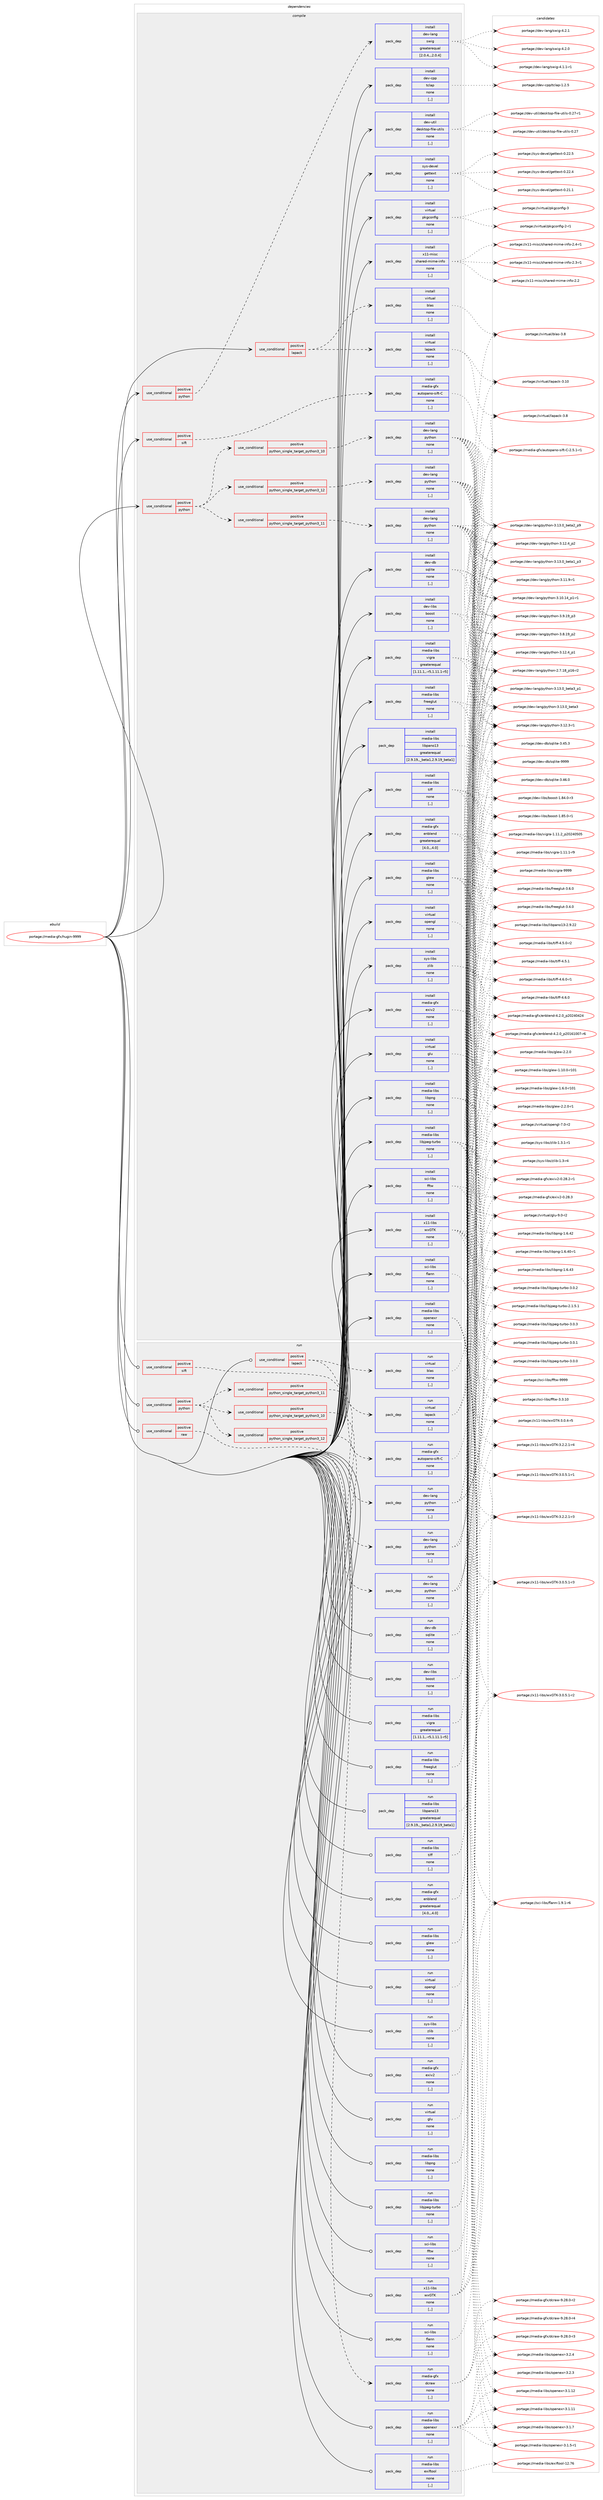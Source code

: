 digraph prolog {

# *************
# Graph options
# *************

newrank=true;
concentrate=true;
compound=true;
graph [rankdir=LR,fontname=Helvetica,fontsize=10,ranksep=1.5];#, ranksep=2.5, nodesep=0.2];
edge  [arrowhead=vee];
node  [fontname=Helvetica,fontsize=10];

# **********
# The ebuild
# **********

subgraph cluster_leftcol {
color=gray;
label=<<i>ebuild</i>>;
id [label="portage://media-gfx/hugin-9999", color=red, width=4, href="../media-gfx/hugin-9999.svg"];
}

# ****************
# The dependencies
# ****************

subgraph cluster_midcol {
color=gray;
label=<<i>dependencies</i>>;
subgraph cluster_compile {
fillcolor="#eeeeee";
style=filled;
label=<<i>compile</i>>;
subgraph cond72974 {
dependency289425 [label=<<TABLE BORDER="0" CELLBORDER="1" CELLSPACING="0" CELLPADDING="4"><TR><TD ROWSPAN="3" CELLPADDING="10">use_conditional</TD></TR><TR><TD>positive</TD></TR><TR><TD>lapack</TD></TR></TABLE>>, shape=none, color=red];
subgraph pack214096 {
dependency289426 [label=<<TABLE BORDER="0" CELLBORDER="1" CELLSPACING="0" CELLPADDING="4" WIDTH="220"><TR><TD ROWSPAN="6" CELLPADDING="30">pack_dep</TD></TR><TR><TD WIDTH="110">install</TD></TR><TR><TD>virtual</TD></TR><TR><TD>blas</TD></TR><TR><TD>none</TD></TR><TR><TD>[,,]</TD></TR></TABLE>>, shape=none, color=blue];
}
dependency289425:e -> dependency289426:w [weight=20,style="dashed",arrowhead="vee"];
subgraph pack214097 {
dependency289427 [label=<<TABLE BORDER="0" CELLBORDER="1" CELLSPACING="0" CELLPADDING="4" WIDTH="220"><TR><TD ROWSPAN="6" CELLPADDING="30">pack_dep</TD></TR><TR><TD WIDTH="110">install</TD></TR><TR><TD>virtual</TD></TR><TR><TD>lapack</TD></TR><TR><TD>none</TD></TR><TR><TD>[,,]</TD></TR></TABLE>>, shape=none, color=blue];
}
dependency289425:e -> dependency289427:w [weight=20,style="dashed",arrowhead="vee"];
}
id:e -> dependency289425:w [weight=20,style="solid",arrowhead="vee"];
subgraph cond72975 {
dependency289428 [label=<<TABLE BORDER="0" CELLBORDER="1" CELLSPACING="0" CELLPADDING="4"><TR><TD ROWSPAN="3" CELLPADDING="10">use_conditional</TD></TR><TR><TD>positive</TD></TR><TR><TD>python</TD></TR></TABLE>>, shape=none, color=red];
subgraph cond72976 {
dependency289429 [label=<<TABLE BORDER="0" CELLBORDER="1" CELLSPACING="0" CELLPADDING="4"><TR><TD ROWSPAN="3" CELLPADDING="10">use_conditional</TD></TR><TR><TD>positive</TD></TR><TR><TD>python_single_target_python3_10</TD></TR></TABLE>>, shape=none, color=red];
subgraph pack214098 {
dependency289430 [label=<<TABLE BORDER="0" CELLBORDER="1" CELLSPACING="0" CELLPADDING="4" WIDTH="220"><TR><TD ROWSPAN="6" CELLPADDING="30">pack_dep</TD></TR><TR><TD WIDTH="110">install</TD></TR><TR><TD>dev-lang</TD></TR><TR><TD>python</TD></TR><TR><TD>none</TD></TR><TR><TD>[,,]</TD></TR></TABLE>>, shape=none, color=blue];
}
dependency289429:e -> dependency289430:w [weight=20,style="dashed",arrowhead="vee"];
}
dependency289428:e -> dependency289429:w [weight=20,style="dashed",arrowhead="vee"];
subgraph cond72977 {
dependency289431 [label=<<TABLE BORDER="0" CELLBORDER="1" CELLSPACING="0" CELLPADDING="4"><TR><TD ROWSPAN="3" CELLPADDING="10">use_conditional</TD></TR><TR><TD>positive</TD></TR><TR><TD>python_single_target_python3_11</TD></TR></TABLE>>, shape=none, color=red];
subgraph pack214099 {
dependency289432 [label=<<TABLE BORDER="0" CELLBORDER="1" CELLSPACING="0" CELLPADDING="4" WIDTH="220"><TR><TD ROWSPAN="6" CELLPADDING="30">pack_dep</TD></TR><TR><TD WIDTH="110">install</TD></TR><TR><TD>dev-lang</TD></TR><TR><TD>python</TD></TR><TR><TD>none</TD></TR><TR><TD>[,,]</TD></TR></TABLE>>, shape=none, color=blue];
}
dependency289431:e -> dependency289432:w [weight=20,style="dashed",arrowhead="vee"];
}
dependency289428:e -> dependency289431:w [weight=20,style="dashed",arrowhead="vee"];
subgraph cond72978 {
dependency289433 [label=<<TABLE BORDER="0" CELLBORDER="1" CELLSPACING="0" CELLPADDING="4"><TR><TD ROWSPAN="3" CELLPADDING="10">use_conditional</TD></TR><TR><TD>positive</TD></TR><TR><TD>python_single_target_python3_12</TD></TR></TABLE>>, shape=none, color=red];
subgraph pack214100 {
dependency289434 [label=<<TABLE BORDER="0" CELLBORDER="1" CELLSPACING="0" CELLPADDING="4" WIDTH="220"><TR><TD ROWSPAN="6" CELLPADDING="30">pack_dep</TD></TR><TR><TD WIDTH="110">install</TD></TR><TR><TD>dev-lang</TD></TR><TR><TD>python</TD></TR><TR><TD>none</TD></TR><TR><TD>[,,]</TD></TR></TABLE>>, shape=none, color=blue];
}
dependency289433:e -> dependency289434:w [weight=20,style="dashed",arrowhead="vee"];
}
dependency289428:e -> dependency289433:w [weight=20,style="dashed",arrowhead="vee"];
}
id:e -> dependency289428:w [weight=20,style="solid",arrowhead="vee"];
subgraph cond72979 {
dependency289435 [label=<<TABLE BORDER="0" CELLBORDER="1" CELLSPACING="0" CELLPADDING="4"><TR><TD ROWSPAN="3" CELLPADDING="10">use_conditional</TD></TR><TR><TD>positive</TD></TR><TR><TD>python</TD></TR></TABLE>>, shape=none, color=red];
subgraph pack214101 {
dependency289436 [label=<<TABLE BORDER="0" CELLBORDER="1" CELLSPACING="0" CELLPADDING="4" WIDTH="220"><TR><TD ROWSPAN="6" CELLPADDING="30">pack_dep</TD></TR><TR><TD WIDTH="110">install</TD></TR><TR><TD>dev-lang</TD></TR><TR><TD>swig</TD></TR><TR><TD>greaterequal</TD></TR><TR><TD>[2.0.4,,,2.0.4]</TD></TR></TABLE>>, shape=none, color=blue];
}
dependency289435:e -> dependency289436:w [weight=20,style="dashed",arrowhead="vee"];
}
id:e -> dependency289435:w [weight=20,style="solid",arrowhead="vee"];
subgraph cond72980 {
dependency289437 [label=<<TABLE BORDER="0" CELLBORDER="1" CELLSPACING="0" CELLPADDING="4"><TR><TD ROWSPAN="3" CELLPADDING="10">use_conditional</TD></TR><TR><TD>positive</TD></TR><TR><TD>sift</TD></TR></TABLE>>, shape=none, color=red];
subgraph pack214102 {
dependency289438 [label=<<TABLE BORDER="0" CELLBORDER="1" CELLSPACING="0" CELLPADDING="4" WIDTH="220"><TR><TD ROWSPAN="6" CELLPADDING="30">pack_dep</TD></TR><TR><TD WIDTH="110">install</TD></TR><TR><TD>media-gfx</TD></TR><TR><TD>autopano-sift-C</TD></TR><TR><TD>none</TD></TR><TR><TD>[,,]</TD></TR></TABLE>>, shape=none, color=blue];
}
dependency289437:e -> dependency289438:w [weight=20,style="dashed",arrowhead="vee"];
}
id:e -> dependency289437:w [weight=20,style="solid",arrowhead="vee"];
subgraph pack214103 {
dependency289439 [label=<<TABLE BORDER="0" CELLBORDER="1" CELLSPACING="0" CELLPADDING="4" WIDTH="220"><TR><TD ROWSPAN="6" CELLPADDING="30">pack_dep</TD></TR><TR><TD WIDTH="110">install</TD></TR><TR><TD>dev-cpp</TD></TR><TR><TD>tclap</TD></TR><TR><TD>none</TD></TR><TR><TD>[,,]</TD></TR></TABLE>>, shape=none, color=blue];
}
id:e -> dependency289439:w [weight=20,style="solid",arrowhead="vee"];
subgraph pack214104 {
dependency289440 [label=<<TABLE BORDER="0" CELLBORDER="1" CELLSPACING="0" CELLPADDING="4" WIDTH="220"><TR><TD ROWSPAN="6" CELLPADDING="30">pack_dep</TD></TR><TR><TD WIDTH="110">install</TD></TR><TR><TD>dev-db</TD></TR><TR><TD>sqlite</TD></TR><TR><TD>none</TD></TR><TR><TD>[,,]</TD></TR></TABLE>>, shape=none, color=blue];
}
id:e -> dependency289440:w [weight=20,style="solid",arrowhead="vee"];
subgraph pack214105 {
dependency289441 [label=<<TABLE BORDER="0" CELLBORDER="1" CELLSPACING="0" CELLPADDING="4" WIDTH="220"><TR><TD ROWSPAN="6" CELLPADDING="30">pack_dep</TD></TR><TR><TD WIDTH="110">install</TD></TR><TR><TD>dev-libs</TD></TR><TR><TD>boost</TD></TR><TR><TD>none</TD></TR><TR><TD>[,,]</TD></TR></TABLE>>, shape=none, color=blue];
}
id:e -> dependency289441:w [weight=20,style="solid",arrowhead="vee"];
subgraph pack214106 {
dependency289442 [label=<<TABLE BORDER="0" CELLBORDER="1" CELLSPACING="0" CELLPADDING="4" WIDTH="220"><TR><TD ROWSPAN="6" CELLPADDING="30">pack_dep</TD></TR><TR><TD WIDTH="110">install</TD></TR><TR><TD>dev-util</TD></TR><TR><TD>desktop-file-utils</TD></TR><TR><TD>none</TD></TR><TR><TD>[,,]</TD></TR></TABLE>>, shape=none, color=blue];
}
id:e -> dependency289442:w [weight=20,style="solid",arrowhead="vee"];
subgraph pack214107 {
dependency289443 [label=<<TABLE BORDER="0" CELLBORDER="1" CELLSPACING="0" CELLPADDING="4" WIDTH="220"><TR><TD ROWSPAN="6" CELLPADDING="30">pack_dep</TD></TR><TR><TD WIDTH="110">install</TD></TR><TR><TD>media-gfx</TD></TR><TR><TD>enblend</TD></TR><TR><TD>greaterequal</TD></TR><TR><TD>[4.0,,,4.0]</TD></TR></TABLE>>, shape=none, color=blue];
}
id:e -> dependency289443:w [weight=20,style="solid",arrowhead="vee"];
subgraph pack214108 {
dependency289444 [label=<<TABLE BORDER="0" CELLBORDER="1" CELLSPACING="0" CELLPADDING="4" WIDTH="220"><TR><TD ROWSPAN="6" CELLPADDING="30">pack_dep</TD></TR><TR><TD WIDTH="110">install</TD></TR><TR><TD>media-gfx</TD></TR><TR><TD>exiv2</TD></TR><TR><TD>none</TD></TR><TR><TD>[,,]</TD></TR></TABLE>>, shape=none, color=blue];
}
id:e -> dependency289444:w [weight=20,style="solid",arrowhead="vee"];
subgraph pack214109 {
dependency289445 [label=<<TABLE BORDER="0" CELLBORDER="1" CELLSPACING="0" CELLPADDING="4" WIDTH="220"><TR><TD ROWSPAN="6" CELLPADDING="30">pack_dep</TD></TR><TR><TD WIDTH="110">install</TD></TR><TR><TD>media-libs</TD></TR><TR><TD>freeglut</TD></TR><TR><TD>none</TD></TR><TR><TD>[,,]</TD></TR></TABLE>>, shape=none, color=blue];
}
id:e -> dependency289445:w [weight=20,style="solid",arrowhead="vee"];
subgraph pack214110 {
dependency289446 [label=<<TABLE BORDER="0" CELLBORDER="1" CELLSPACING="0" CELLPADDING="4" WIDTH="220"><TR><TD ROWSPAN="6" CELLPADDING="30">pack_dep</TD></TR><TR><TD WIDTH="110">install</TD></TR><TR><TD>media-libs</TD></TR><TR><TD>glew</TD></TR><TR><TD>none</TD></TR><TR><TD>[,,]</TD></TR></TABLE>>, shape=none, color=blue];
}
id:e -> dependency289446:w [weight=20,style="solid",arrowhead="vee"];
subgraph pack214111 {
dependency289447 [label=<<TABLE BORDER="0" CELLBORDER="1" CELLSPACING="0" CELLPADDING="4" WIDTH="220"><TR><TD ROWSPAN="6" CELLPADDING="30">pack_dep</TD></TR><TR><TD WIDTH="110">install</TD></TR><TR><TD>media-libs</TD></TR><TR><TD>libjpeg-turbo</TD></TR><TR><TD>none</TD></TR><TR><TD>[,,]</TD></TR></TABLE>>, shape=none, color=blue];
}
id:e -> dependency289447:w [weight=20,style="solid",arrowhead="vee"];
subgraph pack214112 {
dependency289448 [label=<<TABLE BORDER="0" CELLBORDER="1" CELLSPACING="0" CELLPADDING="4" WIDTH="220"><TR><TD ROWSPAN="6" CELLPADDING="30">pack_dep</TD></TR><TR><TD WIDTH="110">install</TD></TR><TR><TD>media-libs</TD></TR><TR><TD>libpano13</TD></TR><TR><TD>greaterequal</TD></TR><TR><TD>[2.9.19,,_beta1,2.9.19_beta1]</TD></TR></TABLE>>, shape=none, color=blue];
}
id:e -> dependency289448:w [weight=20,style="solid",arrowhead="vee"];
subgraph pack214113 {
dependency289449 [label=<<TABLE BORDER="0" CELLBORDER="1" CELLSPACING="0" CELLPADDING="4" WIDTH="220"><TR><TD ROWSPAN="6" CELLPADDING="30">pack_dep</TD></TR><TR><TD WIDTH="110">install</TD></TR><TR><TD>media-libs</TD></TR><TR><TD>libpng</TD></TR><TR><TD>none</TD></TR><TR><TD>[,,]</TD></TR></TABLE>>, shape=none, color=blue];
}
id:e -> dependency289449:w [weight=20,style="solid",arrowhead="vee"];
subgraph pack214114 {
dependency289450 [label=<<TABLE BORDER="0" CELLBORDER="1" CELLSPACING="0" CELLPADDING="4" WIDTH="220"><TR><TD ROWSPAN="6" CELLPADDING="30">pack_dep</TD></TR><TR><TD WIDTH="110">install</TD></TR><TR><TD>media-libs</TD></TR><TR><TD>openexr</TD></TR><TR><TD>none</TD></TR><TR><TD>[,,]</TD></TR></TABLE>>, shape=none, color=blue];
}
id:e -> dependency289450:w [weight=20,style="solid",arrowhead="vee"];
subgraph pack214115 {
dependency289451 [label=<<TABLE BORDER="0" CELLBORDER="1" CELLSPACING="0" CELLPADDING="4" WIDTH="220"><TR><TD ROWSPAN="6" CELLPADDING="30">pack_dep</TD></TR><TR><TD WIDTH="110">install</TD></TR><TR><TD>media-libs</TD></TR><TR><TD>tiff</TD></TR><TR><TD>none</TD></TR><TR><TD>[,,]</TD></TR></TABLE>>, shape=none, color=blue];
}
id:e -> dependency289451:w [weight=20,style="solid",arrowhead="vee"];
subgraph pack214116 {
dependency289452 [label=<<TABLE BORDER="0" CELLBORDER="1" CELLSPACING="0" CELLPADDING="4" WIDTH="220"><TR><TD ROWSPAN="6" CELLPADDING="30">pack_dep</TD></TR><TR><TD WIDTH="110">install</TD></TR><TR><TD>media-libs</TD></TR><TR><TD>vigra</TD></TR><TR><TD>greaterequal</TD></TR><TR><TD>[1.11.1,,-r5,1.11.1-r5]</TD></TR></TABLE>>, shape=none, color=blue];
}
id:e -> dependency289452:w [weight=20,style="solid",arrowhead="vee"];
subgraph pack214117 {
dependency289453 [label=<<TABLE BORDER="0" CELLBORDER="1" CELLSPACING="0" CELLPADDING="4" WIDTH="220"><TR><TD ROWSPAN="6" CELLPADDING="30">pack_dep</TD></TR><TR><TD WIDTH="110">install</TD></TR><TR><TD>sci-libs</TD></TR><TR><TD>fftw</TD></TR><TR><TD>none</TD></TR><TR><TD>[,,]</TD></TR></TABLE>>, shape=none, color=blue];
}
id:e -> dependency289453:w [weight=20,style="solid",arrowhead="vee"];
subgraph pack214118 {
dependency289454 [label=<<TABLE BORDER="0" CELLBORDER="1" CELLSPACING="0" CELLPADDING="4" WIDTH="220"><TR><TD ROWSPAN="6" CELLPADDING="30">pack_dep</TD></TR><TR><TD WIDTH="110">install</TD></TR><TR><TD>sci-libs</TD></TR><TR><TD>flann</TD></TR><TR><TD>none</TD></TR><TR><TD>[,,]</TD></TR></TABLE>>, shape=none, color=blue];
}
id:e -> dependency289454:w [weight=20,style="solid",arrowhead="vee"];
subgraph pack214119 {
dependency289455 [label=<<TABLE BORDER="0" CELLBORDER="1" CELLSPACING="0" CELLPADDING="4" WIDTH="220"><TR><TD ROWSPAN="6" CELLPADDING="30">pack_dep</TD></TR><TR><TD WIDTH="110">install</TD></TR><TR><TD>sys-devel</TD></TR><TR><TD>gettext</TD></TR><TR><TD>none</TD></TR><TR><TD>[,,]</TD></TR></TABLE>>, shape=none, color=blue];
}
id:e -> dependency289455:w [weight=20,style="solid",arrowhead="vee"];
subgraph pack214120 {
dependency289456 [label=<<TABLE BORDER="0" CELLBORDER="1" CELLSPACING="0" CELLPADDING="4" WIDTH="220"><TR><TD ROWSPAN="6" CELLPADDING="30">pack_dep</TD></TR><TR><TD WIDTH="110">install</TD></TR><TR><TD>sys-libs</TD></TR><TR><TD>zlib</TD></TR><TR><TD>none</TD></TR><TR><TD>[,,]</TD></TR></TABLE>>, shape=none, color=blue];
}
id:e -> dependency289456:w [weight=20,style="solid",arrowhead="vee"];
subgraph pack214121 {
dependency289457 [label=<<TABLE BORDER="0" CELLBORDER="1" CELLSPACING="0" CELLPADDING="4" WIDTH="220"><TR><TD ROWSPAN="6" CELLPADDING="30">pack_dep</TD></TR><TR><TD WIDTH="110">install</TD></TR><TR><TD>virtual</TD></TR><TR><TD>glu</TD></TR><TR><TD>none</TD></TR><TR><TD>[,,]</TD></TR></TABLE>>, shape=none, color=blue];
}
id:e -> dependency289457:w [weight=20,style="solid",arrowhead="vee"];
subgraph pack214122 {
dependency289458 [label=<<TABLE BORDER="0" CELLBORDER="1" CELLSPACING="0" CELLPADDING="4" WIDTH="220"><TR><TD ROWSPAN="6" CELLPADDING="30">pack_dep</TD></TR><TR><TD WIDTH="110">install</TD></TR><TR><TD>virtual</TD></TR><TR><TD>opengl</TD></TR><TR><TD>none</TD></TR><TR><TD>[,,]</TD></TR></TABLE>>, shape=none, color=blue];
}
id:e -> dependency289458:w [weight=20,style="solid",arrowhead="vee"];
subgraph pack214123 {
dependency289459 [label=<<TABLE BORDER="0" CELLBORDER="1" CELLSPACING="0" CELLPADDING="4" WIDTH="220"><TR><TD ROWSPAN="6" CELLPADDING="30">pack_dep</TD></TR><TR><TD WIDTH="110">install</TD></TR><TR><TD>virtual</TD></TR><TR><TD>pkgconfig</TD></TR><TR><TD>none</TD></TR><TR><TD>[,,]</TD></TR></TABLE>>, shape=none, color=blue];
}
id:e -> dependency289459:w [weight=20,style="solid",arrowhead="vee"];
subgraph pack214124 {
dependency289460 [label=<<TABLE BORDER="0" CELLBORDER="1" CELLSPACING="0" CELLPADDING="4" WIDTH="220"><TR><TD ROWSPAN="6" CELLPADDING="30">pack_dep</TD></TR><TR><TD WIDTH="110">install</TD></TR><TR><TD>x11-libs</TD></TR><TR><TD>wxGTK</TD></TR><TR><TD>none</TD></TR><TR><TD>[,,]</TD></TR></TABLE>>, shape=none, color=blue];
}
id:e -> dependency289460:w [weight=20,style="solid",arrowhead="vee"];
subgraph pack214125 {
dependency289461 [label=<<TABLE BORDER="0" CELLBORDER="1" CELLSPACING="0" CELLPADDING="4" WIDTH="220"><TR><TD ROWSPAN="6" CELLPADDING="30">pack_dep</TD></TR><TR><TD WIDTH="110">install</TD></TR><TR><TD>x11-misc</TD></TR><TR><TD>shared-mime-info</TD></TR><TR><TD>none</TD></TR><TR><TD>[,,]</TD></TR></TABLE>>, shape=none, color=blue];
}
id:e -> dependency289461:w [weight=20,style="solid",arrowhead="vee"];
}
subgraph cluster_compileandrun {
fillcolor="#eeeeee";
style=filled;
label=<<i>compile and run</i>>;
}
subgraph cluster_run {
fillcolor="#eeeeee";
style=filled;
label=<<i>run</i>>;
subgraph cond72981 {
dependency289462 [label=<<TABLE BORDER="0" CELLBORDER="1" CELLSPACING="0" CELLPADDING="4"><TR><TD ROWSPAN="3" CELLPADDING="10">use_conditional</TD></TR><TR><TD>positive</TD></TR><TR><TD>lapack</TD></TR></TABLE>>, shape=none, color=red];
subgraph pack214126 {
dependency289463 [label=<<TABLE BORDER="0" CELLBORDER="1" CELLSPACING="0" CELLPADDING="4" WIDTH="220"><TR><TD ROWSPAN="6" CELLPADDING="30">pack_dep</TD></TR><TR><TD WIDTH="110">run</TD></TR><TR><TD>virtual</TD></TR><TR><TD>blas</TD></TR><TR><TD>none</TD></TR><TR><TD>[,,]</TD></TR></TABLE>>, shape=none, color=blue];
}
dependency289462:e -> dependency289463:w [weight=20,style="dashed",arrowhead="vee"];
subgraph pack214127 {
dependency289464 [label=<<TABLE BORDER="0" CELLBORDER="1" CELLSPACING="0" CELLPADDING="4" WIDTH="220"><TR><TD ROWSPAN="6" CELLPADDING="30">pack_dep</TD></TR><TR><TD WIDTH="110">run</TD></TR><TR><TD>virtual</TD></TR><TR><TD>lapack</TD></TR><TR><TD>none</TD></TR><TR><TD>[,,]</TD></TR></TABLE>>, shape=none, color=blue];
}
dependency289462:e -> dependency289464:w [weight=20,style="dashed",arrowhead="vee"];
}
id:e -> dependency289462:w [weight=20,style="solid",arrowhead="odot"];
subgraph cond72982 {
dependency289465 [label=<<TABLE BORDER="0" CELLBORDER="1" CELLSPACING="0" CELLPADDING="4"><TR><TD ROWSPAN="3" CELLPADDING="10">use_conditional</TD></TR><TR><TD>positive</TD></TR><TR><TD>python</TD></TR></TABLE>>, shape=none, color=red];
subgraph cond72983 {
dependency289466 [label=<<TABLE BORDER="0" CELLBORDER="1" CELLSPACING="0" CELLPADDING="4"><TR><TD ROWSPAN="3" CELLPADDING="10">use_conditional</TD></TR><TR><TD>positive</TD></TR><TR><TD>python_single_target_python3_10</TD></TR></TABLE>>, shape=none, color=red];
subgraph pack214128 {
dependency289467 [label=<<TABLE BORDER="0" CELLBORDER="1" CELLSPACING="0" CELLPADDING="4" WIDTH="220"><TR><TD ROWSPAN="6" CELLPADDING="30">pack_dep</TD></TR><TR><TD WIDTH="110">run</TD></TR><TR><TD>dev-lang</TD></TR><TR><TD>python</TD></TR><TR><TD>none</TD></TR><TR><TD>[,,]</TD></TR></TABLE>>, shape=none, color=blue];
}
dependency289466:e -> dependency289467:w [weight=20,style="dashed",arrowhead="vee"];
}
dependency289465:e -> dependency289466:w [weight=20,style="dashed",arrowhead="vee"];
subgraph cond72984 {
dependency289468 [label=<<TABLE BORDER="0" CELLBORDER="1" CELLSPACING="0" CELLPADDING="4"><TR><TD ROWSPAN="3" CELLPADDING="10">use_conditional</TD></TR><TR><TD>positive</TD></TR><TR><TD>python_single_target_python3_11</TD></TR></TABLE>>, shape=none, color=red];
subgraph pack214129 {
dependency289469 [label=<<TABLE BORDER="0" CELLBORDER="1" CELLSPACING="0" CELLPADDING="4" WIDTH="220"><TR><TD ROWSPAN="6" CELLPADDING="30">pack_dep</TD></TR><TR><TD WIDTH="110">run</TD></TR><TR><TD>dev-lang</TD></TR><TR><TD>python</TD></TR><TR><TD>none</TD></TR><TR><TD>[,,]</TD></TR></TABLE>>, shape=none, color=blue];
}
dependency289468:e -> dependency289469:w [weight=20,style="dashed",arrowhead="vee"];
}
dependency289465:e -> dependency289468:w [weight=20,style="dashed",arrowhead="vee"];
subgraph cond72985 {
dependency289470 [label=<<TABLE BORDER="0" CELLBORDER="1" CELLSPACING="0" CELLPADDING="4"><TR><TD ROWSPAN="3" CELLPADDING="10">use_conditional</TD></TR><TR><TD>positive</TD></TR><TR><TD>python_single_target_python3_12</TD></TR></TABLE>>, shape=none, color=red];
subgraph pack214130 {
dependency289471 [label=<<TABLE BORDER="0" CELLBORDER="1" CELLSPACING="0" CELLPADDING="4" WIDTH="220"><TR><TD ROWSPAN="6" CELLPADDING="30">pack_dep</TD></TR><TR><TD WIDTH="110">run</TD></TR><TR><TD>dev-lang</TD></TR><TR><TD>python</TD></TR><TR><TD>none</TD></TR><TR><TD>[,,]</TD></TR></TABLE>>, shape=none, color=blue];
}
dependency289470:e -> dependency289471:w [weight=20,style="dashed",arrowhead="vee"];
}
dependency289465:e -> dependency289470:w [weight=20,style="dashed",arrowhead="vee"];
}
id:e -> dependency289465:w [weight=20,style="solid",arrowhead="odot"];
subgraph cond72986 {
dependency289472 [label=<<TABLE BORDER="0" CELLBORDER="1" CELLSPACING="0" CELLPADDING="4"><TR><TD ROWSPAN="3" CELLPADDING="10">use_conditional</TD></TR><TR><TD>positive</TD></TR><TR><TD>raw</TD></TR></TABLE>>, shape=none, color=red];
subgraph pack214131 {
dependency289473 [label=<<TABLE BORDER="0" CELLBORDER="1" CELLSPACING="0" CELLPADDING="4" WIDTH="220"><TR><TD ROWSPAN="6" CELLPADDING="30">pack_dep</TD></TR><TR><TD WIDTH="110">run</TD></TR><TR><TD>media-gfx</TD></TR><TR><TD>dcraw</TD></TR><TR><TD>none</TD></TR><TR><TD>[,,]</TD></TR></TABLE>>, shape=none, color=blue];
}
dependency289472:e -> dependency289473:w [weight=20,style="dashed",arrowhead="vee"];
}
id:e -> dependency289472:w [weight=20,style="solid",arrowhead="odot"];
subgraph cond72987 {
dependency289474 [label=<<TABLE BORDER="0" CELLBORDER="1" CELLSPACING="0" CELLPADDING="4"><TR><TD ROWSPAN="3" CELLPADDING="10">use_conditional</TD></TR><TR><TD>positive</TD></TR><TR><TD>sift</TD></TR></TABLE>>, shape=none, color=red];
subgraph pack214132 {
dependency289475 [label=<<TABLE BORDER="0" CELLBORDER="1" CELLSPACING="0" CELLPADDING="4" WIDTH="220"><TR><TD ROWSPAN="6" CELLPADDING="30">pack_dep</TD></TR><TR><TD WIDTH="110">run</TD></TR><TR><TD>media-gfx</TD></TR><TR><TD>autopano-sift-C</TD></TR><TR><TD>none</TD></TR><TR><TD>[,,]</TD></TR></TABLE>>, shape=none, color=blue];
}
dependency289474:e -> dependency289475:w [weight=20,style="dashed",arrowhead="vee"];
}
id:e -> dependency289474:w [weight=20,style="solid",arrowhead="odot"];
subgraph pack214133 {
dependency289476 [label=<<TABLE BORDER="0" CELLBORDER="1" CELLSPACING="0" CELLPADDING="4" WIDTH="220"><TR><TD ROWSPAN="6" CELLPADDING="30">pack_dep</TD></TR><TR><TD WIDTH="110">run</TD></TR><TR><TD>dev-db</TD></TR><TR><TD>sqlite</TD></TR><TR><TD>none</TD></TR><TR><TD>[,,]</TD></TR></TABLE>>, shape=none, color=blue];
}
id:e -> dependency289476:w [weight=20,style="solid",arrowhead="odot"];
subgraph pack214134 {
dependency289477 [label=<<TABLE BORDER="0" CELLBORDER="1" CELLSPACING="0" CELLPADDING="4" WIDTH="220"><TR><TD ROWSPAN="6" CELLPADDING="30">pack_dep</TD></TR><TR><TD WIDTH="110">run</TD></TR><TR><TD>dev-libs</TD></TR><TR><TD>boost</TD></TR><TR><TD>none</TD></TR><TR><TD>[,,]</TD></TR></TABLE>>, shape=none, color=blue];
}
id:e -> dependency289477:w [weight=20,style="solid",arrowhead="odot"];
subgraph pack214135 {
dependency289478 [label=<<TABLE BORDER="0" CELLBORDER="1" CELLSPACING="0" CELLPADDING="4" WIDTH="220"><TR><TD ROWSPAN="6" CELLPADDING="30">pack_dep</TD></TR><TR><TD WIDTH="110">run</TD></TR><TR><TD>media-gfx</TD></TR><TR><TD>enblend</TD></TR><TR><TD>greaterequal</TD></TR><TR><TD>[4.0,,,4.0]</TD></TR></TABLE>>, shape=none, color=blue];
}
id:e -> dependency289478:w [weight=20,style="solid",arrowhead="odot"];
subgraph pack214136 {
dependency289479 [label=<<TABLE BORDER="0" CELLBORDER="1" CELLSPACING="0" CELLPADDING="4" WIDTH="220"><TR><TD ROWSPAN="6" CELLPADDING="30">pack_dep</TD></TR><TR><TD WIDTH="110">run</TD></TR><TR><TD>media-gfx</TD></TR><TR><TD>exiv2</TD></TR><TR><TD>none</TD></TR><TR><TD>[,,]</TD></TR></TABLE>>, shape=none, color=blue];
}
id:e -> dependency289479:w [weight=20,style="solid",arrowhead="odot"];
subgraph pack214137 {
dependency289480 [label=<<TABLE BORDER="0" CELLBORDER="1" CELLSPACING="0" CELLPADDING="4" WIDTH="220"><TR><TD ROWSPAN="6" CELLPADDING="30">pack_dep</TD></TR><TR><TD WIDTH="110">run</TD></TR><TR><TD>media-libs</TD></TR><TR><TD>exiftool</TD></TR><TR><TD>none</TD></TR><TR><TD>[,,]</TD></TR></TABLE>>, shape=none, color=blue];
}
id:e -> dependency289480:w [weight=20,style="solid",arrowhead="odot"];
subgraph pack214138 {
dependency289481 [label=<<TABLE BORDER="0" CELLBORDER="1" CELLSPACING="0" CELLPADDING="4" WIDTH="220"><TR><TD ROWSPAN="6" CELLPADDING="30">pack_dep</TD></TR><TR><TD WIDTH="110">run</TD></TR><TR><TD>media-libs</TD></TR><TR><TD>freeglut</TD></TR><TR><TD>none</TD></TR><TR><TD>[,,]</TD></TR></TABLE>>, shape=none, color=blue];
}
id:e -> dependency289481:w [weight=20,style="solid",arrowhead="odot"];
subgraph pack214139 {
dependency289482 [label=<<TABLE BORDER="0" CELLBORDER="1" CELLSPACING="0" CELLPADDING="4" WIDTH="220"><TR><TD ROWSPAN="6" CELLPADDING="30">pack_dep</TD></TR><TR><TD WIDTH="110">run</TD></TR><TR><TD>media-libs</TD></TR><TR><TD>glew</TD></TR><TR><TD>none</TD></TR><TR><TD>[,,]</TD></TR></TABLE>>, shape=none, color=blue];
}
id:e -> dependency289482:w [weight=20,style="solid",arrowhead="odot"];
subgraph pack214140 {
dependency289483 [label=<<TABLE BORDER="0" CELLBORDER="1" CELLSPACING="0" CELLPADDING="4" WIDTH="220"><TR><TD ROWSPAN="6" CELLPADDING="30">pack_dep</TD></TR><TR><TD WIDTH="110">run</TD></TR><TR><TD>media-libs</TD></TR><TR><TD>libjpeg-turbo</TD></TR><TR><TD>none</TD></TR><TR><TD>[,,]</TD></TR></TABLE>>, shape=none, color=blue];
}
id:e -> dependency289483:w [weight=20,style="solid",arrowhead="odot"];
subgraph pack214141 {
dependency289484 [label=<<TABLE BORDER="0" CELLBORDER="1" CELLSPACING="0" CELLPADDING="4" WIDTH="220"><TR><TD ROWSPAN="6" CELLPADDING="30">pack_dep</TD></TR><TR><TD WIDTH="110">run</TD></TR><TR><TD>media-libs</TD></TR><TR><TD>libpano13</TD></TR><TR><TD>greaterequal</TD></TR><TR><TD>[2.9.19,,_beta1,2.9.19_beta1]</TD></TR></TABLE>>, shape=none, color=blue];
}
id:e -> dependency289484:w [weight=20,style="solid",arrowhead="odot"];
subgraph pack214142 {
dependency289485 [label=<<TABLE BORDER="0" CELLBORDER="1" CELLSPACING="0" CELLPADDING="4" WIDTH="220"><TR><TD ROWSPAN="6" CELLPADDING="30">pack_dep</TD></TR><TR><TD WIDTH="110">run</TD></TR><TR><TD>media-libs</TD></TR><TR><TD>libpng</TD></TR><TR><TD>none</TD></TR><TR><TD>[,,]</TD></TR></TABLE>>, shape=none, color=blue];
}
id:e -> dependency289485:w [weight=20,style="solid",arrowhead="odot"];
subgraph pack214143 {
dependency289486 [label=<<TABLE BORDER="0" CELLBORDER="1" CELLSPACING="0" CELLPADDING="4" WIDTH="220"><TR><TD ROWSPAN="6" CELLPADDING="30">pack_dep</TD></TR><TR><TD WIDTH="110">run</TD></TR><TR><TD>media-libs</TD></TR><TR><TD>openexr</TD></TR><TR><TD>none</TD></TR><TR><TD>[,,]</TD></TR></TABLE>>, shape=none, color=blue];
}
id:e -> dependency289486:w [weight=20,style="solid",arrowhead="odot"];
subgraph pack214144 {
dependency289487 [label=<<TABLE BORDER="0" CELLBORDER="1" CELLSPACING="0" CELLPADDING="4" WIDTH="220"><TR><TD ROWSPAN="6" CELLPADDING="30">pack_dep</TD></TR><TR><TD WIDTH="110">run</TD></TR><TR><TD>media-libs</TD></TR><TR><TD>tiff</TD></TR><TR><TD>none</TD></TR><TR><TD>[,,]</TD></TR></TABLE>>, shape=none, color=blue];
}
id:e -> dependency289487:w [weight=20,style="solid",arrowhead="odot"];
subgraph pack214145 {
dependency289488 [label=<<TABLE BORDER="0" CELLBORDER="1" CELLSPACING="0" CELLPADDING="4" WIDTH="220"><TR><TD ROWSPAN="6" CELLPADDING="30">pack_dep</TD></TR><TR><TD WIDTH="110">run</TD></TR><TR><TD>media-libs</TD></TR><TR><TD>vigra</TD></TR><TR><TD>greaterequal</TD></TR><TR><TD>[1.11.1,,-r5,1.11.1-r5]</TD></TR></TABLE>>, shape=none, color=blue];
}
id:e -> dependency289488:w [weight=20,style="solid",arrowhead="odot"];
subgraph pack214146 {
dependency289489 [label=<<TABLE BORDER="0" CELLBORDER="1" CELLSPACING="0" CELLPADDING="4" WIDTH="220"><TR><TD ROWSPAN="6" CELLPADDING="30">pack_dep</TD></TR><TR><TD WIDTH="110">run</TD></TR><TR><TD>sci-libs</TD></TR><TR><TD>fftw</TD></TR><TR><TD>none</TD></TR><TR><TD>[,,]</TD></TR></TABLE>>, shape=none, color=blue];
}
id:e -> dependency289489:w [weight=20,style="solid",arrowhead="odot"];
subgraph pack214147 {
dependency289490 [label=<<TABLE BORDER="0" CELLBORDER="1" CELLSPACING="0" CELLPADDING="4" WIDTH="220"><TR><TD ROWSPAN="6" CELLPADDING="30">pack_dep</TD></TR><TR><TD WIDTH="110">run</TD></TR><TR><TD>sci-libs</TD></TR><TR><TD>flann</TD></TR><TR><TD>none</TD></TR><TR><TD>[,,]</TD></TR></TABLE>>, shape=none, color=blue];
}
id:e -> dependency289490:w [weight=20,style="solid",arrowhead="odot"];
subgraph pack214148 {
dependency289491 [label=<<TABLE BORDER="0" CELLBORDER="1" CELLSPACING="0" CELLPADDING="4" WIDTH="220"><TR><TD ROWSPAN="6" CELLPADDING="30">pack_dep</TD></TR><TR><TD WIDTH="110">run</TD></TR><TR><TD>sys-libs</TD></TR><TR><TD>zlib</TD></TR><TR><TD>none</TD></TR><TR><TD>[,,]</TD></TR></TABLE>>, shape=none, color=blue];
}
id:e -> dependency289491:w [weight=20,style="solid",arrowhead="odot"];
subgraph pack214149 {
dependency289492 [label=<<TABLE BORDER="0" CELLBORDER="1" CELLSPACING="0" CELLPADDING="4" WIDTH="220"><TR><TD ROWSPAN="6" CELLPADDING="30">pack_dep</TD></TR><TR><TD WIDTH="110">run</TD></TR><TR><TD>virtual</TD></TR><TR><TD>glu</TD></TR><TR><TD>none</TD></TR><TR><TD>[,,]</TD></TR></TABLE>>, shape=none, color=blue];
}
id:e -> dependency289492:w [weight=20,style="solid",arrowhead="odot"];
subgraph pack214150 {
dependency289493 [label=<<TABLE BORDER="0" CELLBORDER="1" CELLSPACING="0" CELLPADDING="4" WIDTH="220"><TR><TD ROWSPAN="6" CELLPADDING="30">pack_dep</TD></TR><TR><TD WIDTH="110">run</TD></TR><TR><TD>virtual</TD></TR><TR><TD>opengl</TD></TR><TR><TD>none</TD></TR><TR><TD>[,,]</TD></TR></TABLE>>, shape=none, color=blue];
}
id:e -> dependency289493:w [weight=20,style="solid",arrowhead="odot"];
subgraph pack214151 {
dependency289494 [label=<<TABLE BORDER="0" CELLBORDER="1" CELLSPACING="0" CELLPADDING="4" WIDTH="220"><TR><TD ROWSPAN="6" CELLPADDING="30">pack_dep</TD></TR><TR><TD WIDTH="110">run</TD></TR><TR><TD>x11-libs</TD></TR><TR><TD>wxGTK</TD></TR><TR><TD>none</TD></TR><TR><TD>[,,]</TD></TR></TABLE>>, shape=none, color=blue];
}
id:e -> dependency289494:w [weight=20,style="solid",arrowhead="odot"];
}
}

# **************
# The candidates
# **************

subgraph cluster_choices {
rank=same;
color=gray;
label=<<i>candidates</i>>;

subgraph choice214096 {
color=black;
nodesep=1;
choice1181051141161179710847981089711545514656 [label="portage://virtual/blas-3.8", color=red, width=4,href="../virtual/blas-3.8.svg"];
dependency289426:e -> choice1181051141161179710847981089711545514656:w [style=dotted,weight="100"];
}
subgraph choice214097 {
color=black;
nodesep=1;
choice11810511411611797108471089711297991074551464948 [label="portage://virtual/lapack-3.10", color=red, width=4,href="../virtual/lapack-3.10.svg"];
choice118105114116117971084710897112979910745514656 [label="portage://virtual/lapack-3.8", color=red, width=4,href="../virtual/lapack-3.8.svg"];
dependency289427:e -> choice11810511411611797108471089711297991074551464948:w [style=dotted,weight="100"];
dependency289427:e -> choice118105114116117971084710897112979910745514656:w [style=dotted,weight="100"];
}
subgraph choice214098 {
color=black;
nodesep=1;
choice10010111845108971101034711212111610411111045514649514648959810111697519511249 [label="portage://dev-lang/python-3.13.0_beta3_p1", color=red, width=4,href="../dev-lang/python-3.13.0_beta3_p1.svg"];
choice1001011184510897110103471121211161041111104551464951464895981011169751 [label="portage://dev-lang/python-3.13.0_beta3", color=red, width=4,href="../dev-lang/python-3.13.0_beta3.svg"];
choice10010111845108971101034711212111610411111045514649514648959810111697509511257 [label="portage://dev-lang/python-3.13.0_beta2_p9", color=red, width=4,href="../dev-lang/python-3.13.0_beta2_p9.svg"];
choice10010111845108971101034711212111610411111045514649514648959810111697499511251 [label="portage://dev-lang/python-3.13.0_beta1_p3", color=red, width=4,href="../dev-lang/python-3.13.0_beta1_p3.svg"];
choice100101118451089711010347112121116104111110455146495046529511250 [label="portage://dev-lang/python-3.12.4_p2", color=red, width=4,href="../dev-lang/python-3.12.4_p2.svg"];
choice100101118451089711010347112121116104111110455146495046529511249 [label="portage://dev-lang/python-3.12.4_p1", color=red, width=4,href="../dev-lang/python-3.12.4_p1.svg"];
choice100101118451089711010347112121116104111110455146495046514511449 [label="portage://dev-lang/python-3.12.3-r1", color=red, width=4,href="../dev-lang/python-3.12.3-r1.svg"];
choice100101118451089711010347112121116104111110455146494946574511449 [label="portage://dev-lang/python-3.11.9-r1", color=red, width=4,href="../dev-lang/python-3.11.9-r1.svg"];
choice100101118451089711010347112121116104111110455146494846495295112494511449 [label="portage://dev-lang/python-3.10.14_p1-r1", color=red, width=4,href="../dev-lang/python-3.10.14_p1-r1.svg"];
choice100101118451089711010347112121116104111110455146574649579511251 [label="portage://dev-lang/python-3.9.19_p3", color=red, width=4,href="../dev-lang/python-3.9.19_p3.svg"];
choice100101118451089711010347112121116104111110455146564649579511250 [label="portage://dev-lang/python-3.8.19_p2", color=red, width=4,href="../dev-lang/python-3.8.19_p2.svg"];
choice100101118451089711010347112121116104111110455046554649569511249544511450 [label="portage://dev-lang/python-2.7.18_p16-r2", color=red, width=4,href="../dev-lang/python-2.7.18_p16-r2.svg"];
dependency289430:e -> choice10010111845108971101034711212111610411111045514649514648959810111697519511249:w [style=dotted,weight="100"];
dependency289430:e -> choice1001011184510897110103471121211161041111104551464951464895981011169751:w [style=dotted,weight="100"];
dependency289430:e -> choice10010111845108971101034711212111610411111045514649514648959810111697509511257:w [style=dotted,weight="100"];
dependency289430:e -> choice10010111845108971101034711212111610411111045514649514648959810111697499511251:w [style=dotted,weight="100"];
dependency289430:e -> choice100101118451089711010347112121116104111110455146495046529511250:w [style=dotted,weight="100"];
dependency289430:e -> choice100101118451089711010347112121116104111110455146495046529511249:w [style=dotted,weight="100"];
dependency289430:e -> choice100101118451089711010347112121116104111110455146495046514511449:w [style=dotted,weight="100"];
dependency289430:e -> choice100101118451089711010347112121116104111110455146494946574511449:w [style=dotted,weight="100"];
dependency289430:e -> choice100101118451089711010347112121116104111110455146494846495295112494511449:w [style=dotted,weight="100"];
dependency289430:e -> choice100101118451089711010347112121116104111110455146574649579511251:w [style=dotted,weight="100"];
dependency289430:e -> choice100101118451089711010347112121116104111110455146564649579511250:w [style=dotted,weight="100"];
dependency289430:e -> choice100101118451089711010347112121116104111110455046554649569511249544511450:w [style=dotted,weight="100"];
}
subgraph choice214099 {
color=black;
nodesep=1;
choice10010111845108971101034711212111610411111045514649514648959810111697519511249 [label="portage://dev-lang/python-3.13.0_beta3_p1", color=red, width=4,href="../dev-lang/python-3.13.0_beta3_p1.svg"];
choice1001011184510897110103471121211161041111104551464951464895981011169751 [label="portage://dev-lang/python-3.13.0_beta3", color=red, width=4,href="../dev-lang/python-3.13.0_beta3.svg"];
choice10010111845108971101034711212111610411111045514649514648959810111697509511257 [label="portage://dev-lang/python-3.13.0_beta2_p9", color=red, width=4,href="../dev-lang/python-3.13.0_beta2_p9.svg"];
choice10010111845108971101034711212111610411111045514649514648959810111697499511251 [label="portage://dev-lang/python-3.13.0_beta1_p3", color=red, width=4,href="../dev-lang/python-3.13.0_beta1_p3.svg"];
choice100101118451089711010347112121116104111110455146495046529511250 [label="portage://dev-lang/python-3.12.4_p2", color=red, width=4,href="../dev-lang/python-3.12.4_p2.svg"];
choice100101118451089711010347112121116104111110455146495046529511249 [label="portage://dev-lang/python-3.12.4_p1", color=red, width=4,href="../dev-lang/python-3.12.4_p1.svg"];
choice100101118451089711010347112121116104111110455146495046514511449 [label="portage://dev-lang/python-3.12.3-r1", color=red, width=4,href="../dev-lang/python-3.12.3-r1.svg"];
choice100101118451089711010347112121116104111110455146494946574511449 [label="portage://dev-lang/python-3.11.9-r1", color=red, width=4,href="../dev-lang/python-3.11.9-r1.svg"];
choice100101118451089711010347112121116104111110455146494846495295112494511449 [label="portage://dev-lang/python-3.10.14_p1-r1", color=red, width=4,href="../dev-lang/python-3.10.14_p1-r1.svg"];
choice100101118451089711010347112121116104111110455146574649579511251 [label="portage://dev-lang/python-3.9.19_p3", color=red, width=4,href="../dev-lang/python-3.9.19_p3.svg"];
choice100101118451089711010347112121116104111110455146564649579511250 [label="portage://dev-lang/python-3.8.19_p2", color=red, width=4,href="../dev-lang/python-3.8.19_p2.svg"];
choice100101118451089711010347112121116104111110455046554649569511249544511450 [label="portage://dev-lang/python-2.7.18_p16-r2", color=red, width=4,href="../dev-lang/python-2.7.18_p16-r2.svg"];
dependency289432:e -> choice10010111845108971101034711212111610411111045514649514648959810111697519511249:w [style=dotted,weight="100"];
dependency289432:e -> choice1001011184510897110103471121211161041111104551464951464895981011169751:w [style=dotted,weight="100"];
dependency289432:e -> choice10010111845108971101034711212111610411111045514649514648959810111697509511257:w [style=dotted,weight="100"];
dependency289432:e -> choice10010111845108971101034711212111610411111045514649514648959810111697499511251:w [style=dotted,weight="100"];
dependency289432:e -> choice100101118451089711010347112121116104111110455146495046529511250:w [style=dotted,weight="100"];
dependency289432:e -> choice100101118451089711010347112121116104111110455146495046529511249:w [style=dotted,weight="100"];
dependency289432:e -> choice100101118451089711010347112121116104111110455146495046514511449:w [style=dotted,weight="100"];
dependency289432:e -> choice100101118451089711010347112121116104111110455146494946574511449:w [style=dotted,weight="100"];
dependency289432:e -> choice100101118451089711010347112121116104111110455146494846495295112494511449:w [style=dotted,weight="100"];
dependency289432:e -> choice100101118451089711010347112121116104111110455146574649579511251:w [style=dotted,weight="100"];
dependency289432:e -> choice100101118451089711010347112121116104111110455146564649579511250:w [style=dotted,weight="100"];
dependency289432:e -> choice100101118451089711010347112121116104111110455046554649569511249544511450:w [style=dotted,weight="100"];
}
subgraph choice214100 {
color=black;
nodesep=1;
choice10010111845108971101034711212111610411111045514649514648959810111697519511249 [label="portage://dev-lang/python-3.13.0_beta3_p1", color=red, width=4,href="../dev-lang/python-3.13.0_beta3_p1.svg"];
choice1001011184510897110103471121211161041111104551464951464895981011169751 [label="portage://dev-lang/python-3.13.0_beta3", color=red, width=4,href="../dev-lang/python-3.13.0_beta3.svg"];
choice10010111845108971101034711212111610411111045514649514648959810111697509511257 [label="portage://dev-lang/python-3.13.0_beta2_p9", color=red, width=4,href="../dev-lang/python-3.13.0_beta2_p9.svg"];
choice10010111845108971101034711212111610411111045514649514648959810111697499511251 [label="portage://dev-lang/python-3.13.0_beta1_p3", color=red, width=4,href="../dev-lang/python-3.13.0_beta1_p3.svg"];
choice100101118451089711010347112121116104111110455146495046529511250 [label="portage://dev-lang/python-3.12.4_p2", color=red, width=4,href="../dev-lang/python-3.12.4_p2.svg"];
choice100101118451089711010347112121116104111110455146495046529511249 [label="portage://dev-lang/python-3.12.4_p1", color=red, width=4,href="../dev-lang/python-3.12.4_p1.svg"];
choice100101118451089711010347112121116104111110455146495046514511449 [label="portage://dev-lang/python-3.12.3-r1", color=red, width=4,href="../dev-lang/python-3.12.3-r1.svg"];
choice100101118451089711010347112121116104111110455146494946574511449 [label="portage://dev-lang/python-3.11.9-r1", color=red, width=4,href="../dev-lang/python-3.11.9-r1.svg"];
choice100101118451089711010347112121116104111110455146494846495295112494511449 [label="portage://dev-lang/python-3.10.14_p1-r1", color=red, width=4,href="../dev-lang/python-3.10.14_p1-r1.svg"];
choice100101118451089711010347112121116104111110455146574649579511251 [label="portage://dev-lang/python-3.9.19_p3", color=red, width=4,href="../dev-lang/python-3.9.19_p3.svg"];
choice100101118451089711010347112121116104111110455146564649579511250 [label="portage://dev-lang/python-3.8.19_p2", color=red, width=4,href="../dev-lang/python-3.8.19_p2.svg"];
choice100101118451089711010347112121116104111110455046554649569511249544511450 [label="portage://dev-lang/python-2.7.18_p16-r2", color=red, width=4,href="../dev-lang/python-2.7.18_p16-r2.svg"];
dependency289434:e -> choice10010111845108971101034711212111610411111045514649514648959810111697519511249:w [style=dotted,weight="100"];
dependency289434:e -> choice1001011184510897110103471121211161041111104551464951464895981011169751:w [style=dotted,weight="100"];
dependency289434:e -> choice10010111845108971101034711212111610411111045514649514648959810111697509511257:w [style=dotted,weight="100"];
dependency289434:e -> choice10010111845108971101034711212111610411111045514649514648959810111697499511251:w [style=dotted,weight="100"];
dependency289434:e -> choice100101118451089711010347112121116104111110455146495046529511250:w [style=dotted,weight="100"];
dependency289434:e -> choice100101118451089711010347112121116104111110455146495046529511249:w [style=dotted,weight="100"];
dependency289434:e -> choice100101118451089711010347112121116104111110455146495046514511449:w [style=dotted,weight="100"];
dependency289434:e -> choice100101118451089711010347112121116104111110455146494946574511449:w [style=dotted,weight="100"];
dependency289434:e -> choice100101118451089711010347112121116104111110455146494846495295112494511449:w [style=dotted,weight="100"];
dependency289434:e -> choice100101118451089711010347112121116104111110455146574649579511251:w [style=dotted,weight="100"];
dependency289434:e -> choice100101118451089711010347112121116104111110455146564649579511250:w [style=dotted,weight="100"];
dependency289434:e -> choice100101118451089711010347112121116104111110455046554649569511249544511450:w [style=dotted,weight="100"];
}
subgraph choice214101 {
color=black;
nodesep=1;
choice100101118451089711010347115119105103455246504649 [label="portage://dev-lang/swig-4.2.1", color=red, width=4,href="../dev-lang/swig-4.2.1.svg"];
choice100101118451089711010347115119105103455246504648 [label="portage://dev-lang/swig-4.2.0", color=red, width=4,href="../dev-lang/swig-4.2.0.svg"];
choice1001011184510897110103471151191051034552464946494511449 [label="portage://dev-lang/swig-4.1.1-r1", color=red, width=4,href="../dev-lang/swig-4.1.1-r1.svg"];
dependency289436:e -> choice100101118451089711010347115119105103455246504649:w [style=dotted,weight="100"];
dependency289436:e -> choice100101118451089711010347115119105103455246504648:w [style=dotted,weight="100"];
dependency289436:e -> choice1001011184510897110103471151191051034552464946494511449:w [style=dotted,weight="100"];
}
subgraph choice214102 {
color=black;
nodesep=1;
choice10910110010597451031021204797117116111112971101114511510510211645674550465346494511449 [label="portage://media-gfx/autopano-sift-C-2.5.1-r1", color=red, width=4,href="../media-gfx/autopano-sift-C-2.5.1-r1.svg"];
dependency289438:e -> choice10910110010597451031021204797117116111112971101114511510510211645674550465346494511449:w [style=dotted,weight="100"];
}
subgraph choice214103 {
color=black;
nodesep=1;
choice1001011184599112112471169910897112454946504653 [label="portage://dev-cpp/tclap-1.2.5", color=red, width=4,href="../dev-cpp/tclap-1.2.5.svg"];
dependency289439:e -> choice1001011184599112112471169910897112454946504653:w [style=dotted,weight="100"];
}
subgraph choice214104 {
color=black;
nodesep=1;
choice1001011184510098471151131081051161014557575757 [label="portage://dev-db/sqlite-9999", color=red, width=4,href="../dev-db/sqlite-9999.svg"];
choice10010111845100984711511310810511610145514652544648 [label="portage://dev-db/sqlite-3.46.0", color=red, width=4,href="../dev-db/sqlite-3.46.0.svg"];
choice10010111845100984711511310810511610145514652534651 [label="portage://dev-db/sqlite-3.45.3", color=red, width=4,href="../dev-db/sqlite-3.45.3.svg"];
dependency289440:e -> choice1001011184510098471151131081051161014557575757:w [style=dotted,weight="100"];
dependency289440:e -> choice10010111845100984711511310810511610145514652544648:w [style=dotted,weight="100"];
dependency289440:e -> choice10010111845100984711511310810511610145514652534651:w [style=dotted,weight="100"];
}
subgraph choice214105 {
color=black;
nodesep=1;
choice10010111845108105981154798111111115116454946565346484511449 [label="portage://dev-libs/boost-1.85.0-r1", color=red, width=4,href="../dev-libs/boost-1.85.0-r1.svg"];
choice10010111845108105981154798111111115116454946565246484511451 [label="portage://dev-libs/boost-1.84.0-r3", color=red, width=4,href="../dev-libs/boost-1.84.0-r3.svg"];
dependency289441:e -> choice10010111845108105981154798111111115116454946565346484511449:w [style=dotted,weight="100"];
dependency289441:e -> choice10010111845108105981154798111111115116454946565246484511451:w [style=dotted,weight="100"];
}
subgraph choice214106 {
color=black;
nodesep=1;
choice1001011184511711610510847100101115107116111112451021051081014511711610510811545484650554511449 [label="portage://dev-util/desktop-file-utils-0.27-r1", color=red, width=4,href="../dev-util/desktop-file-utils-0.27-r1.svg"];
choice100101118451171161051084710010111510711611111245102105108101451171161051081154548465055 [label="portage://dev-util/desktop-file-utils-0.27", color=red, width=4,href="../dev-util/desktop-file-utils-0.27.svg"];
dependency289442:e -> choice1001011184511711610510847100101115107116111112451021051081014511711610510811545484650554511449:w [style=dotted,weight="100"];
dependency289442:e -> choice100101118451171161051084710010111510711611111245102105108101451171161051081154548465055:w [style=dotted,weight="100"];
}
subgraph choice214107 {
color=black;
nodesep=1;
choice10910110010597451031021204710111098108101110100455246504648951125048505248525052 [label="portage://media-gfx/enblend-4.2.0_p20240424", color=red, width=4,href="../media-gfx/enblend-4.2.0_p20240424.svg"];
choice109101100105974510310212047101110981081011101004552465046489511250484954494848554511454 [label="portage://media-gfx/enblend-4.2.0_p20161007-r6", color=red, width=4,href="../media-gfx/enblend-4.2.0_p20161007-r6.svg"];
dependency289443:e -> choice10910110010597451031021204710111098108101110100455246504648951125048505248525052:w [style=dotted,weight="100"];
dependency289443:e -> choice109101100105974510310212047101110981081011101004552465046489511250484954494848554511454:w [style=dotted,weight="100"];
}
subgraph choice214108 {
color=black;
nodesep=1;
choice1091011001059745103102120471011201051185045484650564651 [label="portage://media-gfx/exiv2-0.28.3", color=red, width=4,href="../media-gfx/exiv2-0.28.3.svg"];
choice10910110010597451031021204710112010511850454846505646504511449 [label="portage://media-gfx/exiv2-0.28.2-r1", color=red, width=4,href="../media-gfx/exiv2-0.28.2-r1.svg"];
dependency289444:e -> choice1091011001059745103102120471011201051185045484650564651:w [style=dotted,weight="100"];
dependency289444:e -> choice10910110010597451031021204710112010511850454846505646504511449:w [style=dotted,weight="100"];
}
subgraph choice214109 {
color=black;
nodesep=1;
choice10910110010597451081059811547102114101101103108117116455146544648 [label="portage://media-libs/freeglut-3.6.0", color=red, width=4,href="../media-libs/freeglut-3.6.0.svg"];
choice10910110010597451081059811547102114101101103108117116455146524648 [label="portage://media-libs/freeglut-3.4.0", color=red, width=4,href="../media-libs/freeglut-3.4.0.svg"];
dependency289445:e -> choice10910110010597451081059811547102114101101103108117116455146544648:w [style=dotted,weight="100"];
dependency289445:e -> choice10910110010597451081059811547102114101101103108117116455146524648:w [style=dotted,weight="100"];
}
subgraph choice214110 {
color=black;
nodesep=1;
choice109101100105974510810598115471031081011194550465046484511449 [label="portage://media-libs/glew-2.2.0-r1", color=red, width=4,href="../media-libs/glew-2.2.0-r1.svg"];
choice10910110010597451081059811547103108101119455046504648 [label="portage://media-libs/glew-2.2.0", color=red, width=4,href="../media-libs/glew-2.2.0.svg"];
choice109101100105974510810598115471031081011194549464948464845114494849 [label="portage://media-libs/glew-1.10.0-r101", color=red, width=4,href="../media-libs/glew-1.10.0-r101.svg"];
choice1091011001059745108105981154710310810111945494654464845114494849 [label="portage://media-libs/glew-1.6.0-r101", color=red, width=4,href="../media-libs/glew-1.6.0-r101.svg"];
dependency289446:e -> choice109101100105974510810598115471031081011194550465046484511449:w [style=dotted,weight="100"];
dependency289446:e -> choice10910110010597451081059811547103108101119455046504648:w [style=dotted,weight="100"];
dependency289446:e -> choice109101100105974510810598115471031081011194549464948464845114494849:w [style=dotted,weight="100"];
dependency289446:e -> choice1091011001059745108105981154710310810111945494654464845114494849:w [style=dotted,weight="100"];
}
subgraph choice214111 {
color=black;
nodesep=1;
choice10910110010597451081059811547108105981061121011034511611711498111455146484651 [label="portage://media-libs/libjpeg-turbo-3.0.3", color=red, width=4,href="../media-libs/libjpeg-turbo-3.0.3.svg"];
choice10910110010597451081059811547108105981061121011034511611711498111455146484650 [label="portage://media-libs/libjpeg-turbo-3.0.2", color=red, width=4,href="../media-libs/libjpeg-turbo-3.0.2.svg"];
choice10910110010597451081059811547108105981061121011034511611711498111455146484649 [label="portage://media-libs/libjpeg-turbo-3.0.1", color=red, width=4,href="../media-libs/libjpeg-turbo-3.0.1.svg"];
choice10910110010597451081059811547108105981061121011034511611711498111455146484648 [label="portage://media-libs/libjpeg-turbo-3.0.0", color=red, width=4,href="../media-libs/libjpeg-turbo-3.0.0.svg"];
choice109101100105974510810598115471081059810611210110345116117114981114550464946534649 [label="portage://media-libs/libjpeg-turbo-2.1.5.1", color=red, width=4,href="../media-libs/libjpeg-turbo-2.1.5.1.svg"];
dependency289447:e -> choice10910110010597451081059811547108105981061121011034511611711498111455146484651:w [style=dotted,weight="100"];
dependency289447:e -> choice10910110010597451081059811547108105981061121011034511611711498111455146484650:w [style=dotted,weight="100"];
dependency289447:e -> choice10910110010597451081059811547108105981061121011034511611711498111455146484649:w [style=dotted,weight="100"];
dependency289447:e -> choice10910110010597451081059811547108105981061121011034511611711498111455146484648:w [style=dotted,weight="100"];
dependency289447:e -> choice109101100105974510810598115471081059810611210110345116117114981114550464946534649:w [style=dotted,weight="100"];
}
subgraph choice214112 {
color=black;
nodesep=1;
choice109101100105974510810598115471081059811297110111495145504657465050 [label="portage://media-libs/libpano13-2.9.22", color=red, width=4,href="../media-libs/libpano13-2.9.22.svg"];
dependency289448:e -> choice109101100105974510810598115471081059811297110111495145504657465050:w [style=dotted,weight="100"];
}
subgraph choice214113 {
color=black;
nodesep=1;
choice109101100105974510810598115471081059811211010345494654465251 [label="portage://media-libs/libpng-1.6.43", color=red, width=4,href="../media-libs/libpng-1.6.43.svg"];
choice109101100105974510810598115471081059811211010345494654465250 [label="portage://media-libs/libpng-1.6.42", color=red, width=4,href="../media-libs/libpng-1.6.42.svg"];
choice1091011001059745108105981154710810598112110103454946544652484511449 [label="portage://media-libs/libpng-1.6.40-r1", color=red, width=4,href="../media-libs/libpng-1.6.40-r1.svg"];
dependency289449:e -> choice109101100105974510810598115471081059811211010345494654465251:w [style=dotted,weight="100"];
dependency289449:e -> choice109101100105974510810598115471081059811211010345494654465250:w [style=dotted,weight="100"];
dependency289449:e -> choice1091011001059745108105981154710810598112110103454946544652484511449:w [style=dotted,weight="100"];
}
subgraph choice214114 {
color=black;
nodesep=1;
choice10910110010597451081059811547111112101110101120114455146504652 [label="portage://media-libs/openexr-3.2.4", color=red, width=4,href="../media-libs/openexr-3.2.4.svg"];
choice10910110010597451081059811547111112101110101120114455146504651 [label="portage://media-libs/openexr-3.2.3", color=red, width=4,href="../media-libs/openexr-3.2.3.svg"];
choice1091011001059745108105981154711111210111010112011445514649464950 [label="portage://media-libs/openexr-3.1.12", color=red, width=4,href="../media-libs/openexr-3.1.12.svg"];
choice1091011001059745108105981154711111210111010112011445514649464949 [label="portage://media-libs/openexr-3.1.11", color=red, width=4,href="../media-libs/openexr-3.1.11.svg"];
choice10910110010597451081059811547111112101110101120114455146494655 [label="portage://media-libs/openexr-3.1.7", color=red, width=4,href="../media-libs/openexr-3.1.7.svg"];
choice109101100105974510810598115471111121011101011201144551464946534511449 [label="portage://media-libs/openexr-3.1.5-r1", color=red, width=4,href="../media-libs/openexr-3.1.5-r1.svg"];
dependency289450:e -> choice10910110010597451081059811547111112101110101120114455146504652:w [style=dotted,weight="100"];
dependency289450:e -> choice10910110010597451081059811547111112101110101120114455146504651:w [style=dotted,weight="100"];
dependency289450:e -> choice1091011001059745108105981154711111210111010112011445514649464950:w [style=dotted,weight="100"];
dependency289450:e -> choice1091011001059745108105981154711111210111010112011445514649464949:w [style=dotted,weight="100"];
dependency289450:e -> choice10910110010597451081059811547111112101110101120114455146494655:w [style=dotted,weight="100"];
dependency289450:e -> choice109101100105974510810598115471111121011101011201144551464946534511449:w [style=dotted,weight="100"];
}
subgraph choice214115 {
color=black;
nodesep=1;
choice109101100105974510810598115471161051021024552465446484511449 [label="portage://media-libs/tiff-4.6.0-r1", color=red, width=4,href="../media-libs/tiff-4.6.0-r1.svg"];
choice10910110010597451081059811547116105102102455246544648 [label="portage://media-libs/tiff-4.6.0", color=red, width=4,href="../media-libs/tiff-4.6.0.svg"];
choice10910110010597451081059811547116105102102455246534649 [label="portage://media-libs/tiff-4.5.1", color=red, width=4,href="../media-libs/tiff-4.5.1.svg"];
choice109101100105974510810598115471161051021024552465346484511450 [label="portage://media-libs/tiff-4.5.0-r2", color=red, width=4,href="../media-libs/tiff-4.5.0-r2.svg"];
dependency289451:e -> choice109101100105974510810598115471161051021024552465446484511449:w [style=dotted,weight="100"];
dependency289451:e -> choice10910110010597451081059811547116105102102455246544648:w [style=dotted,weight="100"];
dependency289451:e -> choice10910110010597451081059811547116105102102455246534649:w [style=dotted,weight="100"];
dependency289451:e -> choice109101100105974510810598115471161051021024552465346484511450:w [style=dotted,weight="100"];
}
subgraph choice214116 {
color=black;
nodesep=1;
choice10910110010597451081059811547118105103114974557575757 [label="portage://media-libs/vigra-9999", color=red, width=4,href="../media-libs/vigra-9999.svg"];
choice109101100105974510810598115471181051031149745494649494650951125048505248534853 [label="portage://media-libs/vigra-1.11.2_p20240505", color=red, width=4,href="../media-libs/vigra-1.11.2_p20240505.svg"];
choice1091011001059745108105981154711810510311497454946494946494511457 [label="portage://media-libs/vigra-1.11.1-r9", color=red, width=4,href="../media-libs/vigra-1.11.1-r9.svg"];
dependency289452:e -> choice10910110010597451081059811547118105103114974557575757:w [style=dotted,weight="100"];
dependency289452:e -> choice109101100105974510810598115471181051031149745494649494650951125048505248534853:w [style=dotted,weight="100"];
dependency289452:e -> choice1091011001059745108105981154711810510311497454946494946494511457:w [style=dotted,weight="100"];
}
subgraph choice214117 {
color=black;
nodesep=1;
choice115991054510810598115471021021161194557575757 [label="portage://sci-libs/fftw-9999", color=red, width=4,href="../sci-libs/fftw-9999.svg"];
choice1159910545108105981154710210211611945514651464948 [label="portage://sci-libs/fftw-3.3.10", color=red, width=4,href="../sci-libs/fftw-3.3.10.svg"];
dependency289453:e -> choice115991054510810598115471021021161194557575757:w [style=dotted,weight="100"];
dependency289453:e -> choice1159910545108105981154710210211611945514651464948:w [style=dotted,weight="100"];
}
subgraph choice214118 {
color=black;
nodesep=1;
choice11599105451081059811547102108971101104549465746494511454 [label="portage://sci-libs/flann-1.9.1-r6", color=red, width=4,href="../sci-libs/flann-1.9.1-r6.svg"];
dependency289454:e -> choice11599105451081059811547102108971101104549465746494511454:w [style=dotted,weight="100"];
}
subgraph choice214119 {
color=black;
nodesep=1;
choice115121115451001011181011084710310111611610112011645484650504653 [label="portage://sys-devel/gettext-0.22.5", color=red, width=4,href="../sys-devel/gettext-0.22.5.svg"];
choice115121115451001011181011084710310111611610112011645484650504652 [label="portage://sys-devel/gettext-0.22.4", color=red, width=4,href="../sys-devel/gettext-0.22.4.svg"];
choice115121115451001011181011084710310111611610112011645484650494649 [label="portage://sys-devel/gettext-0.21.1", color=red, width=4,href="../sys-devel/gettext-0.21.1.svg"];
dependency289455:e -> choice115121115451001011181011084710310111611610112011645484650504653:w [style=dotted,weight="100"];
dependency289455:e -> choice115121115451001011181011084710310111611610112011645484650504652:w [style=dotted,weight="100"];
dependency289455:e -> choice115121115451001011181011084710310111611610112011645484650494649:w [style=dotted,weight="100"];
}
subgraph choice214120 {
color=black;
nodesep=1;
choice115121115451081059811547122108105984549465146494511449 [label="portage://sys-libs/zlib-1.3.1-r1", color=red, width=4,href="../sys-libs/zlib-1.3.1-r1.svg"];
choice11512111545108105981154712210810598454946514511452 [label="portage://sys-libs/zlib-1.3-r4", color=red, width=4,href="../sys-libs/zlib-1.3-r4.svg"];
dependency289456:e -> choice115121115451081059811547122108105984549465146494511449:w [style=dotted,weight="100"];
dependency289456:e -> choice11512111545108105981154712210810598454946514511452:w [style=dotted,weight="100"];
}
subgraph choice214121 {
color=black;
nodesep=1;
choice1181051141161179710847103108117455746484511450 [label="portage://virtual/glu-9.0-r2", color=red, width=4,href="../virtual/glu-9.0-r2.svg"];
dependency289457:e -> choice1181051141161179710847103108117455746484511450:w [style=dotted,weight="100"];
}
subgraph choice214122 {
color=black;
nodesep=1;
choice1181051141161179710847111112101110103108455546484511450 [label="portage://virtual/opengl-7.0-r2", color=red, width=4,href="../virtual/opengl-7.0-r2.svg"];
dependency289458:e -> choice1181051141161179710847111112101110103108455546484511450:w [style=dotted,weight="100"];
}
subgraph choice214123 {
color=black;
nodesep=1;
choice1181051141161179710847112107103991111101021051034551 [label="portage://virtual/pkgconfig-3", color=red, width=4,href="../virtual/pkgconfig-3.svg"];
choice11810511411611797108471121071039911111010210510345504511449 [label="portage://virtual/pkgconfig-2-r1", color=red, width=4,href="../virtual/pkgconfig-2-r1.svg"];
dependency289459:e -> choice1181051141161179710847112107103991111101021051034551:w [style=dotted,weight="100"];
dependency289459:e -> choice11810511411611797108471121071039911111010210510345504511449:w [style=dotted,weight="100"];
}
subgraph choice214124 {
color=black;
nodesep=1;
choice120494945108105981154711912071847545514650465046494511452 [label="portage://x11-libs/wxGTK-3.2.2.1-r4", color=red, width=4,href="../x11-libs/wxGTK-3.2.2.1-r4.svg"];
choice120494945108105981154711912071847545514650465046494511451 [label="portage://x11-libs/wxGTK-3.2.2.1-r3", color=red, width=4,href="../x11-libs/wxGTK-3.2.2.1-r3.svg"];
choice120494945108105981154711912071847545514648465346494511451 [label="portage://x11-libs/wxGTK-3.0.5.1-r3", color=red, width=4,href="../x11-libs/wxGTK-3.0.5.1-r3.svg"];
choice120494945108105981154711912071847545514648465346494511450 [label="portage://x11-libs/wxGTK-3.0.5.1-r2", color=red, width=4,href="../x11-libs/wxGTK-3.0.5.1-r2.svg"];
choice120494945108105981154711912071847545514648465346494511449 [label="portage://x11-libs/wxGTK-3.0.5.1-r1", color=red, width=4,href="../x11-libs/wxGTK-3.0.5.1-r1.svg"];
choice12049494510810598115471191207184754551464846524511453 [label="portage://x11-libs/wxGTK-3.0.4-r5", color=red, width=4,href="../x11-libs/wxGTK-3.0.4-r5.svg"];
dependency289460:e -> choice120494945108105981154711912071847545514650465046494511452:w [style=dotted,weight="100"];
dependency289460:e -> choice120494945108105981154711912071847545514650465046494511451:w [style=dotted,weight="100"];
dependency289460:e -> choice120494945108105981154711912071847545514648465346494511451:w [style=dotted,weight="100"];
dependency289460:e -> choice120494945108105981154711912071847545514648465346494511450:w [style=dotted,weight="100"];
dependency289460:e -> choice120494945108105981154711912071847545514648465346494511449:w [style=dotted,weight="100"];
dependency289460:e -> choice12049494510810598115471191207184754551464846524511453:w [style=dotted,weight="100"];
}
subgraph choice214125 {
color=black;
nodesep=1;
choice1204949451091051159947115104971141011004510910510910145105110102111455046524511449 [label="portage://x11-misc/shared-mime-info-2.4-r1", color=red, width=4,href="../x11-misc/shared-mime-info-2.4-r1.svg"];
choice1204949451091051159947115104971141011004510910510910145105110102111455046514511449 [label="portage://x11-misc/shared-mime-info-2.3-r1", color=red, width=4,href="../x11-misc/shared-mime-info-2.3-r1.svg"];
choice120494945109105115994711510497114101100451091051091014510511010211145504650 [label="portage://x11-misc/shared-mime-info-2.2", color=red, width=4,href="../x11-misc/shared-mime-info-2.2.svg"];
dependency289461:e -> choice1204949451091051159947115104971141011004510910510910145105110102111455046524511449:w [style=dotted,weight="100"];
dependency289461:e -> choice1204949451091051159947115104971141011004510910510910145105110102111455046514511449:w [style=dotted,weight="100"];
dependency289461:e -> choice120494945109105115994711510497114101100451091051091014510511010211145504650:w [style=dotted,weight="100"];
}
subgraph choice214126 {
color=black;
nodesep=1;
choice1181051141161179710847981089711545514656 [label="portage://virtual/blas-3.8", color=red, width=4,href="../virtual/blas-3.8.svg"];
dependency289463:e -> choice1181051141161179710847981089711545514656:w [style=dotted,weight="100"];
}
subgraph choice214127 {
color=black;
nodesep=1;
choice11810511411611797108471089711297991074551464948 [label="portage://virtual/lapack-3.10", color=red, width=4,href="../virtual/lapack-3.10.svg"];
choice118105114116117971084710897112979910745514656 [label="portage://virtual/lapack-3.8", color=red, width=4,href="../virtual/lapack-3.8.svg"];
dependency289464:e -> choice11810511411611797108471089711297991074551464948:w [style=dotted,weight="100"];
dependency289464:e -> choice118105114116117971084710897112979910745514656:w [style=dotted,weight="100"];
}
subgraph choice214128 {
color=black;
nodesep=1;
choice10010111845108971101034711212111610411111045514649514648959810111697519511249 [label="portage://dev-lang/python-3.13.0_beta3_p1", color=red, width=4,href="../dev-lang/python-3.13.0_beta3_p1.svg"];
choice1001011184510897110103471121211161041111104551464951464895981011169751 [label="portage://dev-lang/python-3.13.0_beta3", color=red, width=4,href="../dev-lang/python-3.13.0_beta3.svg"];
choice10010111845108971101034711212111610411111045514649514648959810111697509511257 [label="portage://dev-lang/python-3.13.0_beta2_p9", color=red, width=4,href="../dev-lang/python-3.13.0_beta2_p9.svg"];
choice10010111845108971101034711212111610411111045514649514648959810111697499511251 [label="portage://dev-lang/python-3.13.0_beta1_p3", color=red, width=4,href="../dev-lang/python-3.13.0_beta1_p3.svg"];
choice100101118451089711010347112121116104111110455146495046529511250 [label="portage://dev-lang/python-3.12.4_p2", color=red, width=4,href="../dev-lang/python-3.12.4_p2.svg"];
choice100101118451089711010347112121116104111110455146495046529511249 [label="portage://dev-lang/python-3.12.4_p1", color=red, width=4,href="../dev-lang/python-3.12.4_p1.svg"];
choice100101118451089711010347112121116104111110455146495046514511449 [label="portage://dev-lang/python-3.12.3-r1", color=red, width=4,href="../dev-lang/python-3.12.3-r1.svg"];
choice100101118451089711010347112121116104111110455146494946574511449 [label="portage://dev-lang/python-3.11.9-r1", color=red, width=4,href="../dev-lang/python-3.11.9-r1.svg"];
choice100101118451089711010347112121116104111110455146494846495295112494511449 [label="portage://dev-lang/python-3.10.14_p1-r1", color=red, width=4,href="../dev-lang/python-3.10.14_p1-r1.svg"];
choice100101118451089711010347112121116104111110455146574649579511251 [label="portage://dev-lang/python-3.9.19_p3", color=red, width=4,href="../dev-lang/python-3.9.19_p3.svg"];
choice100101118451089711010347112121116104111110455146564649579511250 [label="portage://dev-lang/python-3.8.19_p2", color=red, width=4,href="../dev-lang/python-3.8.19_p2.svg"];
choice100101118451089711010347112121116104111110455046554649569511249544511450 [label="portage://dev-lang/python-2.7.18_p16-r2", color=red, width=4,href="../dev-lang/python-2.7.18_p16-r2.svg"];
dependency289467:e -> choice10010111845108971101034711212111610411111045514649514648959810111697519511249:w [style=dotted,weight="100"];
dependency289467:e -> choice1001011184510897110103471121211161041111104551464951464895981011169751:w [style=dotted,weight="100"];
dependency289467:e -> choice10010111845108971101034711212111610411111045514649514648959810111697509511257:w [style=dotted,weight="100"];
dependency289467:e -> choice10010111845108971101034711212111610411111045514649514648959810111697499511251:w [style=dotted,weight="100"];
dependency289467:e -> choice100101118451089711010347112121116104111110455146495046529511250:w [style=dotted,weight="100"];
dependency289467:e -> choice100101118451089711010347112121116104111110455146495046529511249:w [style=dotted,weight="100"];
dependency289467:e -> choice100101118451089711010347112121116104111110455146495046514511449:w [style=dotted,weight="100"];
dependency289467:e -> choice100101118451089711010347112121116104111110455146494946574511449:w [style=dotted,weight="100"];
dependency289467:e -> choice100101118451089711010347112121116104111110455146494846495295112494511449:w [style=dotted,weight="100"];
dependency289467:e -> choice100101118451089711010347112121116104111110455146574649579511251:w [style=dotted,weight="100"];
dependency289467:e -> choice100101118451089711010347112121116104111110455146564649579511250:w [style=dotted,weight="100"];
dependency289467:e -> choice100101118451089711010347112121116104111110455046554649569511249544511450:w [style=dotted,weight="100"];
}
subgraph choice214129 {
color=black;
nodesep=1;
choice10010111845108971101034711212111610411111045514649514648959810111697519511249 [label="portage://dev-lang/python-3.13.0_beta3_p1", color=red, width=4,href="../dev-lang/python-3.13.0_beta3_p1.svg"];
choice1001011184510897110103471121211161041111104551464951464895981011169751 [label="portage://dev-lang/python-3.13.0_beta3", color=red, width=4,href="../dev-lang/python-3.13.0_beta3.svg"];
choice10010111845108971101034711212111610411111045514649514648959810111697509511257 [label="portage://dev-lang/python-3.13.0_beta2_p9", color=red, width=4,href="../dev-lang/python-3.13.0_beta2_p9.svg"];
choice10010111845108971101034711212111610411111045514649514648959810111697499511251 [label="portage://dev-lang/python-3.13.0_beta1_p3", color=red, width=4,href="../dev-lang/python-3.13.0_beta1_p3.svg"];
choice100101118451089711010347112121116104111110455146495046529511250 [label="portage://dev-lang/python-3.12.4_p2", color=red, width=4,href="../dev-lang/python-3.12.4_p2.svg"];
choice100101118451089711010347112121116104111110455146495046529511249 [label="portage://dev-lang/python-3.12.4_p1", color=red, width=4,href="../dev-lang/python-3.12.4_p1.svg"];
choice100101118451089711010347112121116104111110455146495046514511449 [label="portage://dev-lang/python-3.12.3-r1", color=red, width=4,href="../dev-lang/python-3.12.3-r1.svg"];
choice100101118451089711010347112121116104111110455146494946574511449 [label="portage://dev-lang/python-3.11.9-r1", color=red, width=4,href="../dev-lang/python-3.11.9-r1.svg"];
choice100101118451089711010347112121116104111110455146494846495295112494511449 [label="portage://dev-lang/python-3.10.14_p1-r1", color=red, width=4,href="../dev-lang/python-3.10.14_p1-r1.svg"];
choice100101118451089711010347112121116104111110455146574649579511251 [label="portage://dev-lang/python-3.9.19_p3", color=red, width=4,href="../dev-lang/python-3.9.19_p3.svg"];
choice100101118451089711010347112121116104111110455146564649579511250 [label="portage://dev-lang/python-3.8.19_p2", color=red, width=4,href="../dev-lang/python-3.8.19_p2.svg"];
choice100101118451089711010347112121116104111110455046554649569511249544511450 [label="portage://dev-lang/python-2.7.18_p16-r2", color=red, width=4,href="../dev-lang/python-2.7.18_p16-r2.svg"];
dependency289469:e -> choice10010111845108971101034711212111610411111045514649514648959810111697519511249:w [style=dotted,weight="100"];
dependency289469:e -> choice1001011184510897110103471121211161041111104551464951464895981011169751:w [style=dotted,weight="100"];
dependency289469:e -> choice10010111845108971101034711212111610411111045514649514648959810111697509511257:w [style=dotted,weight="100"];
dependency289469:e -> choice10010111845108971101034711212111610411111045514649514648959810111697499511251:w [style=dotted,weight="100"];
dependency289469:e -> choice100101118451089711010347112121116104111110455146495046529511250:w [style=dotted,weight="100"];
dependency289469:e -> choice100101118451089711010347112121116104111110455146495046529511249:w [style=dotted,weight="100"];
dependency289469:e -> choice100101118451089711010347112121116104111110455146495046514511449:w [style=dotted,weight="100"];
dependency289469:e -> choice100101118451089711010347112121116104111110455146494946574511449:w [style=dotted,weight="100"];
dependency289469:e -> choice100101118451089711010347112121116104111110455146494846495295112494511449:w [style=dotted,weight="100"];
dependency289469:e -> choice100101118451089711010347112121116104111110455146574649579511251:w [style=dotted,weight="100"];
dependency289469:e -> choice100101118451089711010347112121116104111110455146564649579511250:w [style=dotted,weight="100"];
dependency289469:e -> choice100101118451089711010347112121116104111110455046554649569511249544511450:w [style=dotted,weight="100"];
}
subgraph choice214130 {
color=black;
nodesep=1;
choice10010111845108971101034711212111610411111045514649514648959810111697519511249 [label="portage://dev-lang/python-3.13.0_beta3_p1", color=red, width=4,href="../dev-lang/python-3.13.0_beta3_p1.svg"];
choice1001011184510897110103471121211161041111104551464951464895981011169751 [label="portage://dev-lang/python-3.13.0_beta3", color=red, width=4,href="../dev-lang/python-3.13.0_beta3.svg"];
choice10010111845108971101034711212111610411111045514649514648959810111697509511257 [label="portage://dev-lang/python-3.13.0_beta2_p9", color=red, width=4,href="../dev-lang/python-3.13.0_beta2_p9.svg"];
choice10010111845108971101034711212111610411111045514649514648959810111697499511251 [label="portage://dev-lang/python-3.13.0_beta1_p3", color=red, width=4,href="../dev-lang/python-3.13.0_beta1_p3.svg"];
choice100101118451089711010347112121116104111110455146495046529511250 [label="portage://dev-lang/python-3.12.4_p2", color=red, width=4,href="../dev-lang/python-3.12.4_p2.svg"];
choice100101118451089711010347112121116104111110455146495046529511249 [label="portage://dev-lang/python-3.12.4_p1", color=red, width=4,href="../dev-lang/python-3.12.4_p1.svg"];
choice100101118451089711010347112121116104111110455146495046514511449 [label="portage://dev-lang/python-3.12.3-r1", color=red, width=4,href="../dev-lang/python-3.12.3-r1.svg"];
choice100101118451089711010347112121116104111110455146494946574511449 [label="portage://dev-lang/python-3.11.9-r1", color=red, width=4,href="../dev-lang/python-3.11.9-r1.svg"];
choice100101118451089711010347112121116104111110455146494846495295112494511449 [label="portage://dev-lang/python-3.10.14_p1-r1", color=red, width=4,href="../dev-lang/python-3.10.14_p1-r1.svg"];
choice100101118451089711010347112121116104111110455146574649579511251 [label="portage://dev-lang/python-3.9.19_p3", color=red, width=4,href="../dev-lang/python-3.9.19_p3.svg"];
choice100101118451089711010347112121116104111110455146564649579511250 [label="portage://dev-lang/python-3.8.19_p2", color=red, width=4,href="../dev-lang/python-3.8.19_p2.svg"];
choice100101118451089711010347112121116104111110455046554649569511249544511450 [label="portage://dev-lang/python-2.7.18_p16-r2", color=red, width=4,href="../dev-lang/python-2.7.18_p16-r2.svg"];
dependency289471:e -> choice10010111845108971101034711212111610411111045514649514648959810111697519511249:w [style=dotted,weight="100"];
dependency289471:e -> choice1001011184510897110103471121211161041111104551464951464895981011169751:w [style=dotted,weight="100"];
dependency289471:e -> choice10010111845108971101034711212111610411111045514649514648959810111697509511257:w [style=dotted,weight="100"];
dependency289471:e -> choice10010111845108971101034711212111610411111045514649514648959810111697499511251:w [style=dotted,weight="100"];
dependency289471:e -> choice100101118451089711010347112121116104111110455146495046529511250:w [style=dotted,weight="100"];
dependency289471:e -> choice100101118451089711010347112121116104111110455146495046529511249:w [style=dotted,weight="100"];
dependency289471:e -> choice100101118451089711010347112121116104111110455146495046514511449:w [style=dotted,weight="100"];
dependency289471:e -> choice100101118451089711010347112121116104111110455146494946574511449:w [style=dotted,weight="100"];
dependency289471:e -> choice100101118451089711010347112121116104111110455146494846495295112494511449:w [style=dotted,weight="100"];
dependency289471:e -> choice100101118451089711010347112121116104111110455146574649579511251:w [style=dotted,weight="100"];
dependency289471:e -> choice100101118451089711010347112121116104111110455146564649579511250:w [style=dotted,weight="100"];
dependency289471:e -> choice100101118451089711010347112121116104111110455046554649569511249544511450:w [style=dotted,weight="100"];
}
subgraph choice214131 {
color=black;
nodesep=1;
choice1091011001059745103102120471009911497119455746505646484511452 [label="portage://media-gfx/dcraw-9.28.0-r4", color=red, width=4,href="../media-gfx/dcraw-9.28.0-r4.svg"];
choice1091011001059745103102120471009911497119455746505646484511451 [label="portage://media-gfx/dcraw-9.28.0-r3", color=red, width=4,href="../media-gfx/dcraw-9.28.0-r3.svg"];
choice1091011001059745103102120471009911497119455746505646484511450 [label="portage://media-gfx/dcraw-9.28.0-r2", color=red, width=4,href="../media-gfx/dcraw-9.28.0-r2.svg"];
dependency289473:e -> choice1091011001059745103102120471009911497119455746505646484511452:w [style=dotted,weight="100"];
dependency289473:e -> choice1091011001059745103102120471009911497119455746505646484511451:w [style=dotted,weight="100"];
dependency289473:e -> choice1091011001059745103102120471009911497119455746505646484511450:w [style=dotted,weight="100"];
}
subgraph choice214132 {
color=black;
nodesep=1;
choice10910110010597451031021204797117116111112971101114511510510211645674550465346494511449 [label="portage://media-gfx/autopano-sift-C-2.5.1-r1", color=red, width=4,href="../media-gfx/autopano-sift-C-2.5.1-r1.svg"];
dependency289475:e -> choice10910110010597451031021204797117116111112971101114511510510211645674550465346494511449:w [style=dotted,weight="100"];
}
subgraph choice214133 {
color=black;
nodesep=1;
choice1001011184510098471151131081051161014557575757 [label="portage://dev-db/sqlite-9999", color=red, width=4,href="../dev-db/sqlite-9999.svg"];
choice10010111845100984711511310810511610145514652544648 [label="portage://dev-db/sqlite-3.46.0", color=red, width=4,href="../dev-db/sqlite-3.46.0.svg"];
choice10010111845100984711511310810511610145514652534651 [label="portage://dev-db/sqlite-3.45.3", color=red, width=4,href="../dev-db/sqlite-3.45.3.svg"];
dependency289476:e -> choice1001011184510098471151131081051161014557575757:w [style=dotted,weight="100"];
dependency289476:e -> choice10010111845100984711511310810511610145514652544648:w [style=dotted,weight="100"];
dependency289476:e -> choice10010111845100984711511310810511610145514652534651:w [style=dotted,weight="100"];
}
subgraph choice214134 {
color=black;
nodesep=1;
choice10010111845108105981154798111111115116454946565346484511449 [label="portage://dev-libs/boost-1.85.0-r1", color=red, width=4,href="../dev-libs/boost-1.85.0-r1.svg"];
choice10010111845108105981154798111111115116454946565246484511451 [label="portage://dev-libs/boost-1.84.0-r3", color=red, width=4,href="../dev-libs/boost-1.84.0-r3.svg"];
dependency289477:e -> choice10010111845108105981154798111111115116454946565346484511449:w [style=dotted,weight="100"];
dependency289477:e -> choice10010111845108105981154798111111115116454946565246484511451:w [style=dotted,weight="100"];
}
subgraph choice214135 {
color=black;
nodesep=1;
choice10910110010597451031021204710111098108101110100455246504648951125048505248525052 [label="portage://media-gfx/enblend-4.2.0_p20240424", color=red, width=4,href="../media-gfx/enblend-4.2.0_p20240424.svg"];
choice109101100105974510310212047101110981081011101004552465046489511250484954494848554511454 [label="portage://media-gfx/enblend-4.2.0_p20161007-r6", color=red, width=4,href="../media-gfx/enblend-4.2.0_p20161007-r6.svg"];
dependency289478:e -> choice10910110010597451031021204710111098108101110100455246504648951125048505248525052:w [style=dotted,weight="100"];
dependency289478:e -> choice109101100105974510310212047101110981081011101004552465046489511250484954494848554511454:w [style=dotted,weight="100"];
}
subgraph choice214136 {
color=black;
nodesep=1;
choice1091011001059745103102120471011201051185045484650564651 [label="portage://media-gfx/exiv2-0.28.3", color=red, width=4,href="../media-gfx/exiv2-0.28.3.svg"];
choice10910110010597451031021204710112010511850454846505646504511449 [label="portage://media-gfx/exiv2-0.28.2-r1", color=red, width=4,href="../media-gfx/exiv2-0.28.2-r1.svg"];
dependency289479:e -> choice1091011001059745103102120471011201051185045484650564651:w [style=dotted,weight="100"];
dependency289479:e -> choice10910110010597451031021204710112010511850454846505646504511449:w [style=dotted,weight="100"];
}
subgraph choice214137 {
color=black;
nodesep=1;
choice10910110010597451081059811547101120105102116111111108454950465554 [label="portage://media-libs/exiftool-12.76", color=red, width=4,href="../media-libs/exiftool-12.76.svg"];
dependency289480:e -> choice10910110010597451081059811547101120105102116111111108454950465554:w [style=dotted,weight="100"];
}
subgraph choice214138 {
color=black;
nodesep=1;
choice10910110010597451081059811547102114101101103108117116455146544648 [label="portage://media-libs/freeglut-3.6.0", color=red, width=4,href="../media-libs/freeglut-3.6.0.svg"];
choice10910110010597451081059811547102114101101103108117116455146524648 [label="portage://media-libs/freeglut-3.4.0", color=red, width=4,href="../media-libs/freeglut-3.4.0.svg"];
dependency289481:e -> choice10910110010597451081059811547102114101101103108117116455146544648:w [style=dotted,weight="100"];
dependency289481:e -> choice10910110010597451081059811547102114101101103108117116455146524648:w [style=dotted,weight="100"];
}
subgraph choice214139 {
color=black;
nodesep=1;
choice109101100105974510810598115471031081011194550465046484511449 [label="portage://media-libs/glew-2.2.0-r1", color=red, width=4,href="../media-libs/glew-2.2.0-r1.svg"];
choice10910110010597451081059811547103108101119455046504648 [label="portage://media-libs/glew-2.2.0", color=red, width=4,href="../media-libs/glew-2.2.0.svg"];
choice109101100105974510810598115471031081011194549464948464845114494849 [label="portage://media-libs/glew-1.10.0-r101", color=red, width=4,href="../media-libs/glew-1.10.0-r101.svg"];
choice1091011001059745108105981154710310810111945494654464845114494849 [label="portage://media-libs/glew-1.6.0-r101", color=red, width=4,href="../media-libs/glew-1.6.0-r101.svg"];
dependency289482:e -> choice109101100105974510810598115471031081011194550465046484511449:w [style=dotted,weight="100"];
dependency289482:e -> choice10910110010597451081059811547103108101119455046504648:w [style=dotted,weight="100"];
dependency289482:e -> choice109101100105974510810598115471031081011194549464948464845114494849:w [style=dotted,weight="100"];
dependency289482:e -> choice1091011001059745108105981154710310810111945494654464845114494849:w [style=dotted,weight="100"];
}
subgraph choice214140 {
color=black;
nodesep=1;
choice10910110010597451081059811547108105981061121011034511611711498111455146484651 [label="portage://media-libs/libjpeg-turbo-3.0.3", color=red, width=4,href="../media-libs/libjpeg-turbo-3.0.3.svg"];
choice10910110010597451081059811547108105981061121011034511611711498111455146484650 [label="portage://media-libs/libjpeg-turbo-3.0.2", color=red, width=4,href="../media-libs/libjpeg-turbo-3.0.2.svg"];
choice10910110010597451081059811547108105981061121011034511611711498111455146484649 [label="portage://media-libs/libjpeg-turbo-3.0.1", color=red, width=4,href="../media-libs/libjpeg-turbo-3.0.1.svg"];
choice10910110010597451081059811547108105981061121011034511611711498111455146484648 [label="portage://media-libs/libjpeg-turbo-3.0.0", color=red, width=4,href="../media-libs/libjpeg-turbo-3.0.0.svg"];
choice109101100105974510810598115471081059810611210110345116117114981114550464946534649 [label="portage://media-libs/libjpeg-turbo-2.1.5.1", color=red, width=4,href="../media-libs/libjpeg-turbo-2.1.5.1.svg"];
dependency289483:e -> choice10910110010597451081059811547108105981061121011034511611711498111455146484651:w [style=dotted,weight="100"];
dependency289483:e -> choice10910110010597451081059811547108105981061121011034511611711498111455146484650:w [style=dotted,weight="100"];
dependency289483:e -> choice10910110010597451081059811547108105981061121011034511611711498111455146484649:w [style=dotted,weight="100"];
dependency289483:e -> choice10910110010597451081059811547108105981061121011034511611711498111455146484648:w [style=dotted,weight="100"];
dependency289483:e -> choice109101100105974510810598115471081059810611210110345116117114981114550464946534649:w [style=dotted,weight="100"];
}
subgraph choice214141 {
color=black;
nodesep=1;
choice109101100105974510810598115471081059811297110111495145504657465050 [label="portage://media-libs/libpano13-2.9.22", color=red, width=4,href="../media-libs/libpano13-2.9.22.svg"];
dependency289484:e -> choice109101100105974510810598115471081059811297110111495145504657465050:w [style=dotted,weight="100"];
}
subgraph choice214142 {
color=black;
nodesep=1;
choice109101100105974510810598115471081059811211010345494654465251 [label="portage://media-libs/libpng-1.6.43", color=red, width=4,href="../media-libs/libpng-1.6.43.svg"];
choice109101100105974510810598115471081059811211010345494654465250 [label="portage://media-libs/libpng-1.6.42", color=red, width=4,href="../media-libs/libpng-1.6.42.svg"];
choice1091011001059745108105981154710810598112110103454946544652484511449 [label="portage://media-libs/libpng-1.6.40-r1", color=red, width=4,href="../media-libs/libpng-1.6.40-r1.svg"];
dependency289485:e -> choice109101100105974510810598115471081059811211010345494654465251:w [style=dotted,weight="100"];
dependency289485:e -> choice109101100105974510810598115471081059811211010345494654465250:w [style=dotted,weight="100"];
dependency289485:e -> choice1091011001059745108105981154710810598112110103454946544652484511449:w [style=dotted,weight="100"];
}
subgraph choice214143 {
color=black;
nodesep=1;
choice10910110010597451081059811547111112101110101120114455146504652 [label="portage://media-libs/openexr-3.2.4", color=red, width=4,href="../media-libs/openexr-3.2.4.svg"];
choice10910110010597451081059811547111112101110101120114455146504651 [label="portage://media-libs/openexr-3.2.3", color=red, width=4,href="../media-libs/openexr-3.2.3.svg"];
choice1091011001059745108105981154711111210111010112011445514649464950 [label="portage://media-libs/openexr-3.1.12", color=red, width=4,href="../media-libs/openexr-3.1.12.svg"];
choice1091011001059745108105981154711111210111010112011445514649464949 [label="portage://media-libs/openexr-3.1.11", color=red, width=4,href="../media-libs/openexr-3.1.11.svg"];
choice10910110010597451081059811547111112101110101120114455146494655 [label="portage://media-libs/openexr-3.1.7", color=red, width=4,href="../media-libs/openexr-3.1.7.svg"];
choice109101100105974510810598115471111121011101011201144551464946534511449 [label="portage://media-libs/openexr-3.1.5-r1", color=red, width=4,href="../media-libs/openexr-3.1.5-r1.svg"];
dependency289486:e -> choice10910110010597451081059811547111112101110101120114455146504652:w [style=dotted,weight="100"];
dependency289486:e -> choice10910110010597451081059811547111112101110101120114455146504651:w [style=dotted,weight="100"];
dependency289486:e -> choice1091011001059745108105981154711111210111010112011445514649464950:w [style=dotted,weight="100"];
dependency289486:e -> choice1091011001059745108105981154711111210111010112011445514649464949:w [style=dotted,weight="100"];
dependency289486:e -> choice10910110010597451081059811547111112101110101120114455146494655:w [style=dotted,weight="100"];
dependency289486:e -> choice109101100105974510810598115471111121011101011201144551464946534511449:w [style=dotted,weight="100"];
}
subgraph choice214144 {
color=black;
nodesep=1;
choice109101100105974510810598115471161051021024552465446484511449 [label="portage://media-libs/tiff-4.6.0-r1", color=red, width=4,href="../media-libs/tiff-4.6.0-r1.svg"];
choice10910110010597451081059811547116105102102455246544648 [label="portage://media-libs/tiff-4.6.0", color=red, width=4,href="../media-libs/tiff-4.6.0.svg"];
choice10910110010597451081059811547116105102102455246534649 [label="portage://media-libs/tiff-4.5.1", color=red, width=4,href="../media-libs/tiff-4.5.1.svg"];
choice109101100105974510810598115471161051021024552465346484511450 [label="portage://media-libs/tiff-4.5.0-r2", color=red, width=4,href="../media-libs/tiff-4.5.0-r2.svg"];
dependency289487:e -> choice109101100105974510810598115471161051021024552465446484511449:w [style=dotted,weight="100"];
dependency289487:e -> choice10910110010597451081059811547116105102102455246544648:w [style=dotted,weight="100"];
dependency289487:e -> choice10910110010597451081059811547116105102102455246534649:w [style=dotted,weight="100"];
dependency289487:e -> choice109101100105974510810598115471161051021024552465346484511450:w [style=dotted,weight="100"];
}
subgraph choice214145 {
color=black;
nodesep=1;
choice10910110010597451081059811547118105103114974557575757 [label="portage://media-libs/vigra-9999", color=red, width=4,href="../media-libs/vigra-9999.svg"];
choice109101100105974510810598115471181051031149745494649494650951125048505248534853 [label="portage://media-libs/vigra-1.11.2_p20240505", color=red, width=4,href="../media-libs/vigra-1.11.2_p20240505.svg"];
choice1091011001059745108105981154711810510311497454946494946494511457 [label="portage://media-libs/vigra-1.11.1-r9", color=red, width=4,href="../media-libs/vigra-1.11.1-r9.svg"];
dependency289488:e -> choice10910110010597451081059811547118105103114974557575757:w [style=dotted,weight="100"];
dependency289488:e -> choice109101100105974510810598115471181051031149745494649494650951125048505248534853:w [style=dotted,weight="100"];
dependency289488:e -> choice1091011001059745108105981154711810510311497454946494946494511457:w [style=dotted,weight="100"];
}
subgraph choice214146 {
color=black;
nodesep=1;
choice115991054510810598115471021021161194557575757 [label="portage://sci-libs/fftw-9999", color=red, width=4,href="../sci-libs/fftw-9999.svg"];
choice1159910545108105981154710210211611945514651464948 [label="portage://sci-libs/fftw-3.3.10", color=red, width=4,href="../sci-libs/fftw-3.3.10.svg"];
dependency289489:e -> choice115991054510810598115471021021161194557575757:w [style=dotted,weight="100"];
dependency289489:e -> choice1159910545108105981154710210211611945514651464948:w [style=dotted,weight="100"];
}
subgraph choice214147 {
color=black;
nodesep=1;
choice11599105451081059811547102108971101104549465746494511454 [label="portage://sci-libs/flann-1.9.1-r6", color=red, width=4,href="../sci-libs/flann-1.9.1-r6.svg"];
dependency289490:e -> choice11599105451081059811547102108971101104549465746494511454:w [style=dotted,weight="100"];
}
subgraph choice214148 {
color=black;
nodesep=1;
choice115121115451081059811547122108105984549465146494511449 [label="portage://sys-libs/zlib-1.3.1-r1", color=red, width=4,href="../sys-libs/zlib-1.3.1-r1.svg"];
choice11512111545108105981154712210810598454946514511452 [label="portage://sys-libs/zlib-1.3-r4", color=red, width=4,href="../sys-libs/zlib-1.3-r4.svg"];
dependency289491:e -> choice115121115451081059811547122108105984549465146494511449:w [style=dotted,weight="100"];
dependency289491:e -> choice11512111545108105981154712210810598454946514511452:w [style=dotted,weight="100"];
}
subgraph choice214149 {
color=black;
nodesep=1;
choice1181051141161179710847103108117455746484511450 [label="portage://virtual/glu-9.0-r2", color=red, width=4,href="../virtual/glu-9.0-r2.svg"];
dependency289492:e -> choice1181051141161179710847103108117455746484511450:w [style=dotted,weight="100"];
}
subgraph choice214150 {
color=black;
nodesep=1;
choice1181051141161179710847111112101110103108455546484511450 [label="portage://virtual/opengl-7.0-r2", color=red, width=4,href="../virtual/opengl-7.0-r2.svg"];
dependency289493:e -> choice1181051141161179710847111112101110103108455546484511450:w [style=dotted,weight="100"];
}
subgraph choice214151 {
color=black;
nodesep=1;
choice120494945108105981154711912071847545514650465046494511452 [label="portage://x11-libs/wxGTK-3.2.2.1-r4", color=red, width=4,href="../x11-libs/wxGTK-3.2.2.1-r4.svg"];
choice120494945108105981154711912071847545514650465046494511451 [label="portage://x11-libs/wxGTK-3.2.2.1-r3", color=red, width=4,href="../x11-libs/wxGTK-3.2.2.1-r3.svg"];
choice120494945108105981154711912071847545514648465346494511451 [label="portage://x11-libs/wxGTK-3.0.5.1-r3", color=red, width=4,href="../x11-libs/wxGTK-3.0.5.1-r3.svg"];
choice120494945108105981154711912071847545514648465346494511450 [label="portage://x11-libs/wxGTK-3.0.5.1-r2", color=red, width=4,href="../x11-libs/wxGTK-3.0.5.1-r2.svg"];
choice120494945108105981154711912071847545514648465346494511449 [label="portage://x11-libs/wxGTK-3.0.5.1-r1", color=red, width=4,href="../x11-libs/wxGTK-3.0.5.1-r1.svg"];
choice12049494510810598115471191207184754551464846524511453 [label="portage://x11-libs/wxGTK-3.0.4-r5", color=red, width=4,href="../x11-libs/wxGTK-3.0.4-r5.svg"];
dependency289494:e -> choice120494945108105981154711912071847545514650465046494511452:w [style=dotted,weight="100"];
dependency289494:e -> choice120494945108105981154711912071847545514650465046494511451:w [style=dotted,weight="100"];
dependency289494:e -> choice120494945108105981154711912071847545514648465346494511451:w [style=dotted,weight="100"];
dependency289494:e -> choice120494945108105981154711912071847545514648465346494511450:w [style=dotted,weight="100"];
dependency289494:e -> choice120494945108105981154711912071847545514648465346494511449:w [style=dotted,weight="100"];
dependency289494:e -> choice12049494510810598115471191207184754551464846524511453:w [style=dotted,weight="100"];
}
}

}

